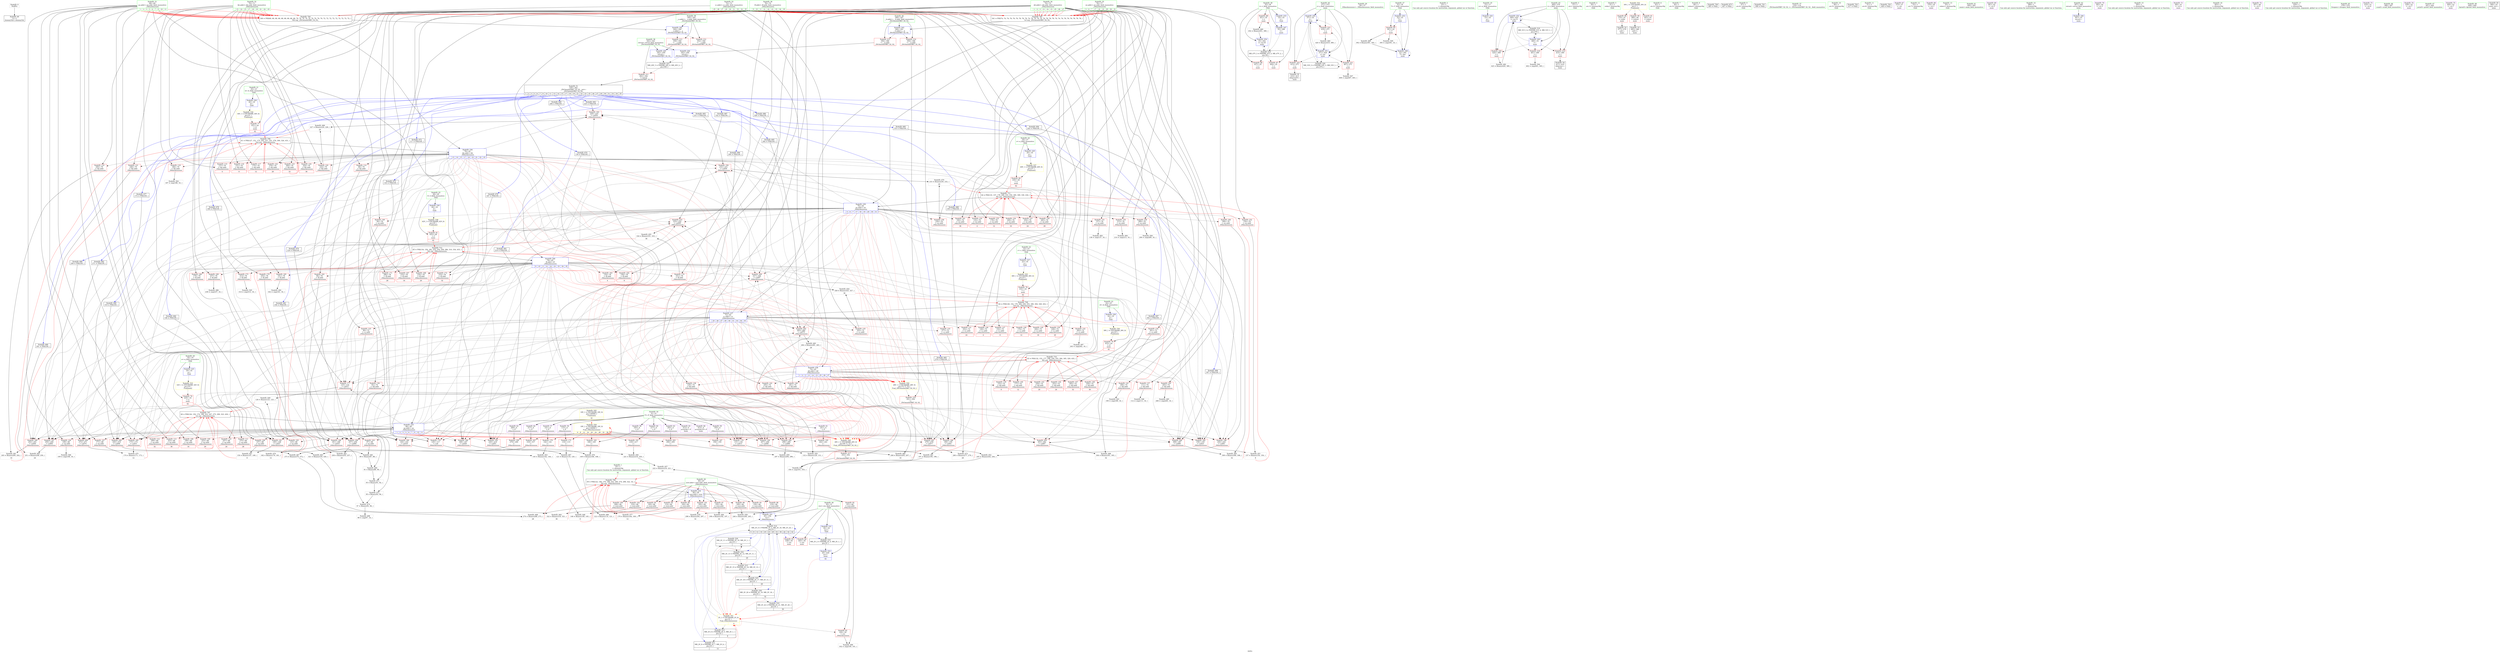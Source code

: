 digraph "SVFG" {
	label="SVFG";

	Node0x5593c9218310 [shape=record,color=grey,label="{NodeID: 0\nNullPtr}"];
	Node0x5593c9218310 -> Node0x5593c9242070[style=solid];
	Node0x5593c92b4d30 [shape=record,color=black,label="{NodeID: 692\n225 = PHI(339, )\n}"];
	Node0x5593c92b4d30 -> Node0x5593c92447a0[style=solid];
	Node0x5593c9244870 [shape=record,color=red,label="{NodeID: 194\n232\<--231\n\<--call56\n_Z4backxxxxxxx\n}"];
	Node0x5593c9244870 -> Node0x5593c925f530[style=solid];
	Node0x5593c9241370 [shape=record,color=red,label="{NodeID: 111\n275\<--68\n\<--aa.addr\n_Z4backxxxxxxx\n|{<s0>28}}"];
	Node0x5593c9241370:s0 -> Node0x5593c92b94d0[style=solid,color=red];
	Node0x5593c923fdc0 [shape=record,color=green,label="{NodeID: 28\n35\<--36\nt\<--t_field_insensitive\nGlob }"];
	Node0x5593c923fdc0 -> Node0x5593c9243eb0[style=solid];
	Node0x5593c923fdc0 -> Node0x5593c9243f80[style=solid];
	Node0x5593c923fdc0 -> Node0x5593c9244050[style=solid];
	Node0x5593c923fdc0 -> Node0x5593c924e7e0[style=solid];
	Node0x5593c923fdc0 -> Node0x5593c924f370[style=solid];
	Node0x5593c923fdc0 -> Node0x5593c924f920[style=solid];
	Node0x5593c925f6b0 [shape=record,color=grey,label="{NodeID: 471\n93 = Binary(91, 92, )\n}"];
	Node0x5593c925f6b0 -> Node0x5593c925f830[style=solid];
	Node0x5593c9245f30 [shape=record,color=red,label="{NodeID: 222\n413\<--371\n\<--j\nmain\n}"];
	Node0x5593c9245f30 -> Node0x5593c9242580[style=solid];
	Node0x5593c92479f0 [shape=record,color=red,label="{NodeID: 139\n153\<--74\n\<--dd.addr\n_Z4backxxxxxxx\n|{<s0>8}}"];
	Node0x5593c92479f0:s0 -> Node0x5593c92b9ec0[style=solid,color=red];
	Node0x5593c9242650 [shape=record,color=purple,label="{NodeID: 56\n115\<--4\n\<--P\n_Z4backxxxxxxx\n}"];
	Node0x5593c9242650 -> Node0x5593c9249730[style=solid];
	Node0x5593c92620b0 [shape=record,color=grey,label="{NodeID: 499\n102 = cmp(100, 101, )\n}"];
	Node0x5593c924f5e0 [shape=record,color=blue,label="{NodeID: 250\n371\<--33\nj\<--\nmain\n}"];
	Node0x5593c924f5e0 -> Node0x5593c9245e60[style=dashed];
	Node0x5593c924f5e0 -> Node0x5593c9245f30[style=dashed];
	Node0x5593c924f5e0 -> Node0x5593c9246000[style=dashed];
	Node0x5593c924f5e0 -> Node0x5593c924f5e0[style=dashed];
	Node0x5593c924f5e0 -> Node0x5593c924f6b0[style=dashed];
	Node0x5593c924f5e0 -> Node0x5593c927bf50[style=dashed];
	Node0x5593c92490b0 [shape=record,color=red,label="{NodeID: 167\n210\<--78\n\<--ff.addr\n_Z4backxxxxxxx\n|{<s0>16}}"];
	Node0x5593c92490b0:s0 -> Node0x5593c92ba560[style=solid,color=red];
	Node0x5593c9243d10 [shape=record,color=red,label="{NodeID: 84\n445\<--30\n\<--res\nmain\n}"];
	Node0x5593c92184f0 [shape=record,color=green,label="{NodeID: 1\n16\<--1\n\<--dummyObj\nCan only get source location for instruction, argument, global var or function.|{<s0>42}}"];
	Node0x5593c92184f0:s0 -> Node0x5593c92b9180[style=solid,color=red];
	Node0x5593c92b4e70 [shape=record,color=black,label="{NodeID: 693\n231 = PHI(339, )\n}"];
	Node0x5593c92b4e70 -> Node0x5593c9244870[style=solid];
	Node0x5593c9244940 [shape=record,color=red,label="{NodeID: 195\n242\<--241\n\<--\n_Z4backxxxxxxx\n}"];
	Node0x5593c9244940 -> Node0x5593c925da30[style=solid];
	Node0x5593c9241440 [shape=record,color=red,label="{NodeID: 112\n299\<--68\n\<--aa.addr\n_Z4backxxxxxxx\n|{<s0>32}}"];
	Node0x5593c9241440:s0 -> Node0x5593c92b94d0[style=solid,color=red];
	Node0x5593c923fec0 [shape=record,color=green,label="{NodeID: 29\n56\<--57\n_Z4backxxxxxxx\<--_Z4backxxxxxxx_field_insensitive\n}"];
	Node0x5593c925f830 [shape=record,color=grey,label="{NodeID: 472\n95 = Binary(93, 94, )\n}"];
	Node0x5593c925f830 -> Node0x5593c925fb30[style=solid];
	Node0x5593c9246000 [shape=record,color=red,label="{NodeID: 223\n419\<--371\n\<--j\nmain\n}"];
	Node0x5593c9246000 -> Node0x5593c925e630[style=solid];
	Node0x5593c9247ac0 [shape=record,color=red,label="{NodeID: 140\n177\<--74\n\<--dd.addr\n_Z4backxxxxxxx\n|{<s0>12}}"];
	Node0x5593c9247ac0:s0 -> Node0x5593c92b9ec0[style=solid,color=red];
	Node0x5593c9242720 [shape=record,color=purple,label="{NodeID: 57\n141\<--4\n\<--P\n_Z4backxxxxxxx\n}"];
	Node0x5593c9242720 -> Node0x5593c9249a70[style=solid];
	Node0x5593c9262230 [shape=record,color=grey,label="{NodeID: 500\n290 = cmp(289, 16, )\n}"];
	Node0x5593c924f6b0 [shape=record,color=blue,label="{NodeID: 251\n371\<--420\nj\<--inc\nmain\n}"];
	Node0x5593c924f6b0 -> Node0x5593c9245e60[style=dashed];
	Node0x5593c924f6b0 -> Node0x5593c9245f30[style=dashed];
	Node0x5593c924f6b0 -> Node0x5593c9246000[style=dashed];
	Node0x5593c924f6b0 -> Node0x5593c924f5e0[style=dashed];
	Node0x5593c924f6b0 -> Node0x5593c924f6b0[style=dashed];
	Node0x5593c924f6b0 -> Node0x5593c927bf50[style=dashed];
	Node0x5593c9249180 [shape=record,color=red,label="{NodeID: 168\n234\<--78\n\<--ff.addr\n_Z4backxxxxxxx\n|{<s0>20}}"];
	Node0x5593c9249180:s0 -> Node0x5593c92ba560[style=solid,color=red];
	Node0x5593c9243de0 [shape=record,color=red,label="{NodeID: 85\n391\<--32\n\<--T\nmain\n}"];
	Node0x5593c9243de0 -> Node0x5593c92611b0[style=solid];
	Node0x5593c9243de0 -> Node0x5593c9262fb0[style=solid];
	Node0x5593c9218a80 [shape=record,color=green,label="{NodeID: 2\n33\<--1\n\<--dummyObj\nCan only get source location for instruction, argument, global var or function.}"];
	Node0x5593c92b4fb0 [shape=record,color=black,label="{NodeID: 694\n243 = PHI(339, )\n}"];
	Node0x5593c92b4fb0 -> Node0x5593c9244a10[style=solid];
	Node0x5593c9244a10 [shape=record,color=red,label="{NodeID: 196\n244\<--243\n\<--call61\n_Z4backxxxxxxx\n}"];
	Node0x5593c9244a10 -> Node0x5593c925da30[style=solid];
	Node0x5593c9241510 [shape=record,color=red,label="{NodeID: 113\n323\<--68\n\<--aa.addr\n_Z4backxxxxxxx\n|{<s0>36}}"];
	Node0x5593c9241510:s0 -> Node0x5593c92b94d0[style=solid,color=red];
	Node0x5593c923ffc0 [shape=record,color=green,label="{NodeID: 30\n66\<--67\nnow.addr\<--now.addr_field_insensitive\n_Z4backxxxxxxx\n}"];
	Node0x5593c923ffc0 -> Node0x5593c9244390[style=solid];
	Node0x5593c923ffc0 -> Node0x5593c9244460[style=solid];
	Node0x5593c923ffc0 -> Node0x5593c9244530[style=solid];
	Node0x5593c923ffc0 -> Node0x5593c9244600[style=solid];
	Node0x5593c923ffc0 -> Node0x5593c9241760[style=solid];
	Node0x5593c923ffc0 -> Node0x5593c9241830[style=solid];
	Node0x5593c923ffc0 -> Node0x5593c9241900[style=solid];
	Node0x5593c923ffc0 -> Node0x5593c92419d0[style=solid];
	Node0x5593c923ffc0 -> Node0x5593c9241aa0[style=solid];
	Node0x5593c923ffc0 -> Node0x5593c9241b70[style=solid];
	Node0x5593c923ffc0 -> Node0x5593c9241c40[style=solid];
	Node0x5593c923ffc0 -> Node0x5593c924e8e0[style=solid];
	Node0x5593c925f9b0 [shape=record,color=grey,label="{NodeID: 473\n280 = Binary(277, 279, )\n|{<s0>28}}"];
	Node0x5593c925f9b0:s0 -> Node0x5593c92b9b70[style=solid,color=red];
	Node0x5593c92460d0 [shape=record,color=blue,label="{NodeID: 224\n15\<--16\nn\<--\nGlob }"];
	Node0x5593c9247b90 [shape=record,color=red,label="{NodeID: 141\n189\<--74\n\<--dd.addr\n_Z4backxxxxxxx\n}"];
	Node0x5593c9247b90 -> Node0x5593c92626b0[style=solid];
	Node0x5593c92427f0 [shape=record,color=purple,label="{NodeID: 58\n165\<--4\n\<--P\n_Z4backxxxxxxx\n}"];
	Node0x5593c92427f0 -> Node0x5593c9249db0[style=solid];
	Node0x5593c92623b0 [shape=record,color=grey,label="{NodeID: 501\n354 = cmp(351, 353, )\n}"];
	Node0x5593c924f780 [shape=record,color=blue,label="{NodeID: 252\n369\<--425\ni\<--inc13\nmain\n}"];
	Node0x5593c924f780 -> Node0x5593c9245bf0[style=dashed];
	Node0x5593c924f780 -> Node0x5593c9245cc0[style=dashed];
	Node0x5593c924f780 -> Node0x5593c9245d90[style=dashed];
	Node0x5593c924f780 -> Node0x5593c924f780[style=dashed];
	Node0x5593c924f780 -> Node0x5593c927ba50[style=dashed];
	Node0x5593c9249250 [shape=record,color=red,label="{NodeID: 169\n237\<--78\n\<--ff.addr\n_Z4backxxxxxxx\n}"];
	Node0x5593c9249250 -> Node0x5593c9261c30[style=solid];
	Node0x5593c9243eb0 [shape=record,color=red,label="{NodeID: 86\n437\<--35\n\<--t\nmain\n}"];
	Node0x5593c9217ec0 [shape=record,color=green,label="{NodeID: 3\n37\<--1\n.str\<--dummyObj\nGlob }"];
	Node0x5593c92b50f0 [shape=record,color=black,label="{NodeID: 695\n282 = PHI(339, )\n}"];
	Node0x5593c92b50f0 -> Node0x5593c9244ef0[style=solid];
	Node0x5593c927ec50 [shape=record,color=black,label="{NodeID: 529\nMR_2V_11 = PHI(MR_2V_10, MR_2V_1, )\npts\{31 \}\n|{|<s2>16}}"];
	Node0x5593c927ec50 -> Node0x5593c927d350[style=dashed];
	Node0x5593c927ec50 -> Node0x5593c927d850[style=dashed];
	Node0x5593c927ec50:s2 -> Node0x5593c9281e70[style=dashed,color=red];
	Node0x5593c9244ae0 [shape=record,color=red,label="{NodeID: 197\n250\<--249\n\<--call64\n_Z4backxxxxxxx\n}"];
	Node0x5593c9244ae0 -> Node0x5593c925edb0[style=solid];
	Node0x5593c92415e0 [shape=record,color=red,label="{NodeID: 114\n88\<--70\n\<--bb.addr\n_Z4backxxxxxxx\n}"];
	Node0x5593c92415e0 -> Node0x5593c92614b0[style=solid];
	Node0x5593c9240090 [shape=record,color=green,label="{NodeID: 31\n68\<--69\naa.addr\<--aa.addr_field_insensitive\n_Z4backxxxxxxx\n|{|<s12>1|<s13>2|<s14>3|<s15>5|<s16>6|<s17>7|<s18>9|<s19>10|<s20>11}}"];
	Node0x5593c9240090 -> Node0x5593c9241d10[style=solid];
	Node0x5593c9240090 -> Node0x5593c9241de0[style=solid];
	Node0x5593c9240090 -> Node0x5593c9241eb0[style=solid];
	Node0x5593c9240090 -> Node0x5593c9240f60[style=solid];
	Node0x5593c9240090 -> Node0x5593c9241030[style=solid];
	Node0x5593c9240090 -> Node0x5593c9241100[style=solid];
	Node0x5593c9240090 -> Node0x5593c92411d0[style=solid];
	Node0x5593c9240090 -> Node0x5593c92412a0[style=solid];
	Node0x5593c9240090 -> Node0x5593c9241370[style=solid];
	Node0x5593c9240090 -> Node0x5593c9241440[style=solid];
	Node0x5593c9240090 -> Node0x5593c9241510[style=solid];
	Node0x5593c9240090 -> Node0x5593c924e9b0[style=solid];
	Node0x5593c9240090:s12 -> Node0x5593c92b72a0[style=solid,color=red];
	Node0x5593c9240090:s13 -> Node0x5593c92b72a0[style=solid,color=red];
	Node0x5593c9240090:s14 -> Node0x5593c92b72a0[style=solid,color=red];
	Node0x5593c9240090:s15 -> Node0x5593c92b72a0[style=solid,color=red];
	Node0x5593c9240090:s16 -> Node0x5593c92b72a0[style=solid,color=red];
	Node0x5593c9240090:s17 -> Node0x5593c92b72a0[style=solid,color=red];
	Node0x5593c9240090:s18 -> Node0x5593c92b72a0[style=solid,color=red];
	Node0x5593c9240090:s19 -> Node0x5593c92b72a0[style=solid,color=red];
	Node0x5593c9240090:s20 -> Node0x5593c92b72a0[style=solid,color=red];
	Node0x5593c925fb30 [shape=record,color=grey,label="{NodeID: 474\n97 = Binary(95, 96, )\n}"];
	Node0x5593c925fb30 -> Node0x5593c9261f30[style=solid];
	Node0x5593c92461a0 [shape=record,color=blue,label="{NodeID: 225\n18\<--16\na\<--\nGlob }"];
	Node0x5593c92461a0 -> Node0x5593c9280670[style=dashed];
	Node0x5593c9247c60 [shape=record,color=red,label="{NodeID: 142\n205\<--74\n\<--dd.addr\n_Z4backxxxxxxx\n}"];
	Node0x5593c9247c60 -> Node0x5593c9260430[style=solid];
	Node0x5593c92428c0 [shape=record,color=purple,label="{NodeID: 59\n193\<--4\n\<--P\n_Z4backxxxxxxx\n}"];
	Node0x5593c92428c0 -> Node0x5593c924a0f0[style=solid];
	Node0x5593c9262530 [shape=record,color=grey,label="{NodeID: 502\n187 = cmp(186, 16, )\n}"];
	Node0x5593c924f850 [shape=record,color=blue,label="{NodeID: 253\n30\<--429\nres\<--\nmain\n|{<s0>42}}"];
	Node0x5593c924f850:s0 -> Node0x5593c9281e70[style=dashed,color=red];
	Node0x5593c9249320 [shape=record,color=red,label="{NodeID: 170\n255\<--78\n\<--ff.addr\n_Z4backxxxxxxx\n}"];
	Node0x5593c9249320 -> Node0x5593c925e930[style=solid];
	Node0x5593c9243f80 [shape=record,color=red,label="{NodeID: 87\n444\<--35\n\<--t\nmain\n}"];
	Node0x5593c9217710 [shape=record,color=green,label="{NodeID: 4\n39\<--1\n.str.1\<--dummyObj\nGlob }"];
	Node0x5593c92b5230 [shape=record,color=black,label="{NodeID: 696\n295 = PHI(339, )\n}"];
	Node0x5593c92b5230 -> Node0x5593c9245090[style=solid];
	Node0x5593c927f150 [shape=record,color=black,label="{NodeID: 530\nMR_2V_20 = PHI(MR_2V_19, MR_2V_18, )\npts\{31 \}\n|{|<s1>32}}"];
	Node0x5593c927f150 -> Node0x5593c9278d50[style=dashed];
	Node0x5593c927f150:s1 -> Node0x5593c9281e70[style=dashed,color=red];
	Node0x5593c925d2b0 [shape=record,color=grey,label="{NodeID: 447\n150 = Binary(147, 149, )\n|{<s0>8}}"];
	Node0x5593c925d2b0:s0 -> Node0x5593c92b94d0[style=solid,color=red];
	Node0x5593c9244bb0 [shape=record,color=red,label="{NodeID: 198\n257\<--256\n\<--call66\n_Z4backxxxxxxx\n}"];
	Node0x5593c9244bb0 -> Node0x5593c925e930[style=solid];
	Node0x5593c92466f0 [shape=record,color=red,label="{NodeID: 115\n127\<--70\n\<--bb.addr\n_Z4backxxxxxxx\n|{<s0>4}}"];
	Node0x5593c92466f0:s0 -> Node0x5593c92b9820[style=solid,color=red];
	Node0x5593c9240160 [shape=record,color=green,label="{NodeID: 32\n70\<--71\nbb.addr\<--bb.addr_field_insensitive\n_Z4backxxxxxxx\n|{|<s12>13|<s13>14|<s14>15|<s15>17|<s16>18|<s17>19|<s18>21|<s19>22|<s20>23}}"];
	Node0x5593c9240160 -> Node0x5593c92415e0[style=solid];
	Node0x5593c9240160 -> Node0x5593c92466f0[style=solid];
	Node0x5593c9240160 -> Node0x5593c9246780[style=solid];
	Node0x5593c9240160 -> Node0x5593c9246810[style=solid];
	Node0x5593c9240160 -> Node0x5593c92468e0[style=solid];
	Node0x5593c9240160 -> Node0x5593c92469b0[style=solid];
	Node0x5593c9240160 -> Node0x5593c9246a80[style=solid];
	Node0x5593c9240160 -> Node0x5593c9246b50[style=solid];
	Node0x5593c9240160 -> Node0x5593c9246c20[style=solid];
	Node0x5593c9240160 -> Node0x5593c9246cf0[style=solid];
	Node0x5593c9240160 -> Node0x5593c9246dc0[style=solid];
	Node0x5593c9240160 -> Node0x5593c924ea80[style=solid];
	Node0x5593c9240160:s12 -> Node0x5593c92b72a0[style=solid,color=red];
	Node0x5593c9240160:s13 -> Node0x5593c92b72a0[style=solid,color=red];
	Node0x5593c9240160:s14 -> Node0x5593c92b72a0[style=solid,color=red];
	Node0x5593c9240160:s15 -> Node0x5593c92b72a0[style=solid,color=red];
	Node0x5593c9240160:s16 -> Node0x5593c92b72a0[style=solid,color=red];
	Node0x5593c9240160:s17 -> Node0x5593c92b72a0[style=solid,color=red];
	Node0x5593c9240160:s18 -> Node0x5593c92b72a0[style=solid,color=red];
	Node0x5593c9240160:s19 -> Node0x5593c92b72a0[style=solid,color=red];
	Node0x5593c9240160:s20 -> Node0x5593c92b72a0[style=solid,color=red];
	Node0x5593c925fcb0 [shape=record,color=grey,label="{NodeID: 475\n174 = Binary(171, 173, )\n|{<s0>12}}"];
	Node0x5593c925fcb0:s0 -> Node0x5593c92b94d0[style=solid,color=red];
	Node0x5593c92462a0 [shape=record,color=blue,label="{NodeID: 226\n20\<--16\nb\<--\nGlob }"];
	Node0x5593c92462a0 -> Node0x5593c9280750[style=dashed];
	Node0x5593c9247d30 [shape=record,color=red,label="{NodeID: 143\n229\<--74\n\<--dd.addr\n_Z4backxxxxxxx\n|{<s0>20}}"];
	Node0x5593c9247d30:s0 -> Node0x5593c92b9ec0[style=solid,color=red];
	Node0x5593c9242990 [shape=record,color=purple,label="{NodeID: 60\n217\<--4\n\<--P\n_Z4backxxxxxxx\n}"];
	Node0x5593c9242990 -> Node0x5593c924a430[style=solid];
	Node0x5593c92626b0 [shape=record,color=grey,label="{NodeID: 503\n190 = cmp(189, 16, )\n}"];
	Node0x5593c924f920 [shape=record,color=blue,label="{NodeID: 254\n35\<--452\nt\<--inc18\nmain\n}"];
	Node0x5593c924f920 -> Node0x5593c927b550[style=dashed];
	Node0x5593c92493f0 [shape=record,color=red,label="{NodeID: 171\n286\<--78\n\<--ff.addr\n_Z4backxxxxxxx\n|{<s0>28}}"];
	Node0x5593c92493f0:s0 -> Node0x5593c92ba560[style=solid,color=red];
	Node0x5593c9244050 [shape=record,color=red,label="{NodeID: 88\n451\<--35\n\<--t\nmain\n}"];
	Node0x5593c9244050 -> Node0x5593c925f3b0[style=solid];
	Node0x5593c9217350 [shape=record,color=green,label="{NodeID: 5\n41\<--1\nstdin\<--dummyObj\nGlob }"];
	Node0x5593c92b5370 [shape=record,color=black,label="{NodeID: 697\n302 = PHI(339, )\n}"];
	Node0x5593c92b5370 -> Node0x5593c9245160[style=solid];
	Node0x5593c925d430 [shape=record,color=grey,label="{NodeID: 448\n146 = Binary(140, 145, )\n|{<s0>8}}"];
	Node0x5593c925d430:s0 -> Node0x5593c92b9180[style=solid,color=red];
	Node0x5593c9244c80 [shape=record,color=red,label="{NodeID: 199\n270\<--269\n\<--\n_Z4backxxxxxxx\n}"];
	Node0x5593c9244c80 -> Node0x5593c925f0b0[style=solid];
	Node0x5593c9246780 [shape=record,color=red,label="{NodeID: 116\n151\<--70\n\<--bb.addr\n_Z4backxxxxxxx\n|{<s0>8}}"];
	Node0x5593c9246780:s0 -> Node0x5593c92b9820[style=solid,color=red];
	Node0x5593c9240230 [shape=record,color=green,label="{NodeID: 33\n72\<--73\ncc.addr\<--cc.addr_field_insensitive\n_Z4backxxxxxxx\n|{|<s12>25|<s13>26|<s14>27|<s15>29|<s16>30|<s17>31|<s18>33|<s19>34|<s20>35}}"];
	Node0x5593c9240230 -> Node0x5593c9246e90[style=solid];
	Node0x5593c9240230 -> Node0x5593c9246f60[style=solid];
	Node0x5593c9240230 -> Node0x5593c9247030[style=solid];
	Node0x5593c9240230 -> Node0x5593c9247100[style=solid];
	Node0x5593c9240230 -> Node0x5593c92471d0[style=solid];
	Node0x5593c9240230 -> Node0x5593c92472a0[style=solid];
	Node0x5593c9240230 -> Node0x5593c9247370[style=solid];
	Node0x5593c9240230 -> Node0x5593c9247440[style=solid];
	Node0x5593c9240230 -> Node0x5593c9247510[style=solid];
	Node0x5593c9240230 -> Node0x5593c92475e0[style=solid];
	Node0x5593c9240230 -> Node0x5593c92476b0[style=solid];
	Node0x5593c9240230 -> Node0x5593c924eb50[style=solid];
	Node0x5593c9240230:s12 -> Node0x5593c92b72a0[style=solid,color=red];
	Node0x5593c9240230:s13 -> Node0x5593c92b72a0[style=solid,color=red];
	Node0x5593c9240230:s14 -> Node0x5593c92b72a0[style=solid,color=red];
	Node0x5593c9240230:s15 -> Node0x5593c92b72a0[style=solid,color=red];
	Node0x5593c9240230:s16 -> Node0x5593c92b72a0[style=solid,color=red];
	Node0x5593c9240230:s17 -> Node0x5593c92b72a0[style=solid,color=red];
	Node0x5593c9240230:s18 -> Node0x5593c92b72a0[style=solid,color=red];
	Node0x5593c9240230:s19 -> Node0x5593c92b72a0[style=solid,color=red];
	Node0x5593c9240230:s20 -> Node0x5593c92b72a0[style=solid,color=red];
	Node0x5593c92825a0 [shape=record,color=yellow,style=double,label="{NodeID: 559\n18V_1 = ENCHI(MR_18V_0)\npts\{140000 \}\nFun[_Z4backxxxxxxx]|{|<s9>4|<s10>8|<s11>12|<s12>16|<s13>20|<s14>24|<s15>28|<s16>32|<s17>36}}"];
	Node0x5593c92825a0 -> Node0x5593c9249730[style=dashed];
	Node0x5593c92825a0 -> Node0x5593c9249a70[style=dashed];
	Node0x5593c92825a0 -> Node0x5593c9249db0[style=dashed];
	Node0x5593c92825a0 -> Node0x5593c924a0f0[style=dashed];
	Node0x5593c92825a0 -> Node0x5593c924a430[style=dashed];
	Node0x5593c92825a0 -> Node0x5593c9244940[style=dashed];
	Node0x5593c92825a0 -> Node0x5593c9244c80[style=dashed];
	Node0x5593c92825a0 -> Node0x5593c9244fc0[style=dashed];
	Node0x5593c92825a0 -> Node0x5593c9245300[style=dashed];
	Node0x5593c92825a0:s9 -> Node0x5593c92825a0[style=dashed,color=red];
	Node0x5593c92825a0:s10 -> Node0x5593c92825a0[style=dashed,color=red];
	Node0x5593c92825a0:s11 -> Node0x5593c92825a0[style=dashed,color=red];
	Node0x5593c92825a0:s12 -> Node0x5593c92825a0[style=dashed,color=red];
	Node0x5593c92825a0:s13 -> Node0x5593c92825a0[style=dashed,color=red];
	Node0x5593c92825a0:s14 -> Node0x5593c92825a0[style=dashed,color=red];
	Node0x5593c92825a0:s15 -> Node0x5593c92825a0[style=dashed,color=red];
	Node0x5593c92825a0:s16 -> Node0x5593c92825a0[style=dashed,color=red];
	Node0x5593c92825a0:s17 -> Node0x5593c92825a0[style=dashed,color=red];
	Node0x5593c925fe30 [shape=record,color=grey,label="{NodeID: 476\n169 = Binary(166, 168, )\n}"];
	Node0x5593c925fe30 -> Node0x5593c925ffb0[style=solid];
	Node0x5593c92463a0 [shape=record,color=blue,label="{NodeID: 227\n22\<--16\nc\<--\nGlob }"];
	Node0x5593c92463a0 -> Node0x5593c9280830[style=dashed];
	Node0x5593c9247e00 [shape=record,color=red,label="{NodeID: 144\n253\<--74\n\<--dd.addr\n_Z4backxxxxxxx\n|{<s0>24}}"];
	Node0x5593c9247e00:s0 -> Node0x5593c92b9ec0[style=solid,color=red];
	Node0x5593c9242a60 [shape=record,color=purple,label="{NodeID: 61\n241\<--4\n\<--P\n_Z4backxxxxxxx\n}"];
	Node0x5593c9242a60 -> Node0x5593c9244940[style=solid];
	Node0x5593c9262830 [shape=record,color=grey,label="{NodeID: 504\n402 = cmp(401, 403, )\n}"];
	Node0x5593c92494c0 [shape=record,color=red,label="{NodeID: 172\n310\<--78\n\<--ff.addr\n_Z4backxxxxxxx\n|{<s0>32}}"];
	Node0x5593c92494c0:s0 -> Node0x5593c92ba560[style=solid,color=red];
	Node0x5593c9244120 [shape=record,color=red,label="{NodeID: 89\n374\<--41\n\<--stdin\nmain\n}"];
	Node0x5593c9244120 -> Node0x5593c9242310[style=solid];
	Node0x5593c92173e0 [shape=record,color=green,label="{NodeID: 6\n42\<--1\n.str.2\<--dummyObj\nGlob }"];
	Node0x5593c92b54b0 [shape=record,color=black,label="{NodeID: 698\n307 = PHI(339, )\n}"];
	Node0x5593c92b54b0 -> Node0x5593c9245230[style=solid];
	Node0x5593c927fb50 [shape=record,color=yellow,style=double,label="{NodeID: 532\n30V_1 = ENCHI(MR_30V_0)\npts\{1 \}\nFun[main]}"];
	Node0x5593c927fb50 -> Node0x5593c9244120[style=dashed];
	Node0x5593c927fb50 -> Node0x5593c92441f0[style=dashed];
	Node0x5593c927fb50 -> Node0x5593c92442c0[style=dashed];
	Node0x5593c925d5b0 [shape=record,color=grey,label="{NodeID: 449\n126 = Binary(123, 125, )\n|{<s0>4}}"];
	Node0x5593c925d5b0:s0 -> Node0x5593c92b94d0[style=solid,color=red];
	Node0x5593c9244d50 [shape=record,color=red,label="{NodeID: 200\n272\<--271\n\<--call74\n_Z4backxxxxxxx\n}"];
	Node0x5593c9244d50 -> Node0x5593c925f0b0[style=solid];
	Node0x5593c9246810 [shape=record,color=red,label="{NodeID: 117\n175\<--70\n\<--bb.addr\n_Z4backxxxxxxx\n|{<s0>12}}"];
	Node0x5593c9246810:s0 -> Node0x5593c92b9820[style=solid,color=red];
	Node0x5593c9240300 [shape=record,color=green,label="{NodeID: 34\n74\<--75\ndd.addr\<--dd.addr_field_insensitive\n_Z4backxxxxxxx\n|{|<s14>1|<s15>2|<s16>3|<s17>13|<s18>14|<s19>15|<s20>25|<s21>26|<s22>27}}"];
	Node0x5593c9240300 -> Node0x5593c9247780[style=solid];
	Node0x5593c9240300 -> Node0x5593c9247850[style=solid];
	Node0x5593c9240300 -> Node0x5593c9247920[style=solid];
	Node0x5593c9240300 -> Node0x5593c92479f0[style=solid];
	Node0x5593c9240300 -> Node0x5593c9247ac0[style=solid];
	Node0x5593c9240300 -> Node0x5593c9247b90[style=solid];
	Node0x5593c9240300 -> Node0x5593c9247c60[style=solid];
	Node0x5593c9240300 -> Node0x5593c9247d30[style=solid];
	Node0x5593c9240300 -> Node0x5593c9247e00[style=solid];
	Node0x5593c9240300 -> Node0x5593c9247ed0[style=solid];
	Node0x5593c9240300 -> Node0x5593c9247fa0[style=solid];
	Node0x5593c9240300 -> Node0x5593c9248070[style=solid];
	Node0x5593c9240300 -> Node0x5593c9248140[style=solid];
	Node0x5593c9240300 -> Node0x5593c924ec20[style=solid];
	Node0x5593c9240300:s14 -> Node0x5593c92b89c0[style=solid,color=red];
	Node0x5593c9240300:s15 -> Node0x5593c92b89c0[style=solid,color=red];
	Node0x5593c9240300:s16 -> Node0x5593c92b89c0[style=solid,color=red];
	Node0x5593c9240300:s17 -> Node0x5593c92b89c0[style=solid,color=red];
	Node0x5593c9240300:s18 -> Node0x5593c92b89c0[style=solid,color=red];
	Node0x5593c9240300:s19 -> Node0x5593c92b89c0[style=solid,color=red];
	Node0x5593c9240300:s20 -> Node0x5593c92b89c0[style=solid,color=red];
	Node0x5593c9240300:s21 -> Node0x5593c92b89c0[style=solid,color=red];
	Node0x5593c9240300:s22 -> Node0x5593c92b89c0[style=solid,color=red];
	Node0x5593c925ffb0 [shape=record,color=grey,label="{NodeID: 477\n170 = Binary(164, 169, )\n|{<s0>12}}"];
	Node0x5593c925ffb0:s0 -> Node0x5593c92b9180[style=solid,color=red];
	Node0x5593c92464a0 [shape=record,color=blue,label="{NodeID: 228\n24\<--16\nd\<--\nGlob }"];
	Node0x5593c92464a0 -> Node0x5593c9280910[style=dashed];
	Node0x5593c9247ed0 [shape=record,color=red,label="{NodeID: 145\n265\<--74\n\<--dd.addr\n_Z4backxxxxxxx\n}"];
	Node0x5593c9247ed0 -> Node0x5593c9261ab0[style=solid];
	Node0x5593c9242b30 [shape=record,color=purple,label="{NodeID: 62\n269\<--4\n\<--P\n_Z4backxxxxxxx\n}"];
	Node0x5593c9242b30 -> Node0x5593c9244c80[style=solid];
	Node0x5593c92629b0 [shape=record,color=grey,label="{NodeID: 505\n314 = cmp(313, 16, )\n}"];
	Node0x5593c9249590 [shape=record,color=red,label="{NodeID: 173\n313\<--78\n\<--ff.addr\n_Z4backxxxxxxx\n}"];
	Node0x5593c9249590 -> Node0x5593c92629b0[style=solid];
	Node0x5593c92441f0 [shape=record,color=red,label="{NodeID: 90\n380\<--46\n\<--stdout\nmain\n}"];
	Node0x5593c92441f0 -> Node0x5593c92423e0[style=solid];
	Node0x5593c923e450 [shape=record,color=green,label="{NodeID: 7\n44\<--1\n.str.3\<--dummyObj\nGlob }"];
	Node0x5593c92b6d30 [shape=record,color=black,label="{NodeID: 699\n319 = PHI(339, )\n}"];
	Node0x5593c92b6d30 -> Node0x5593c92453d0[style=solid];
	Node0x5593c9280670 [shape=record,color=yellow,style=double,label="{NodeID: 533\n32V_1 = ENCHI(MR_32V_0)\npts\{19 \}\nFun[main]}"];
	Node0x5593c9280670 -> Node0x5593c9243690[style=dashed];
	Node0x5593c925d730 [shape=record,color=grey,label="{NodeID: 450\n132 = Binary(129, 131, )\n|{<s0>4}}"];
	Node0x5593c925d730:s0 -> Node0x5593c92b9ec0[style=solid,color=red];
	Node0x5593c9244e20 [shape=record,color=red,label="{NodeID: 201\n279\<--278\n\<--call77\n_Z4backxxxxxxx\n}"];
	Node0x5593c9244e20 -> Node0x5593c925f9b0[style=solid];
	Node0x5593c92468e0 [shape=record,color=red,label="{NodeID: 118\n186\<--70\n\<--bb.addr\n_Z4backxxxxxxx\n}"];
	Node0x5593c92468e0 -> Node0x5593c9262530[style=solid];
	Node0x5593c92403d0 [shape=record,color=green,label="{NodeID: 35\n76\<--77\nee.addr\<--ee.addr_field_insensitive\n_Z4backxxxxxxx\n|{|<s14>5|<s15>6|<s16>7|<s17>17|<s18>18|<s19>19|<s20>29|<s21>30|<s22>31}}"];
	Node0x5593c92403d0 -> Node0x5593c9248210[style=solid];
	Node0x5593c92403d0 -> Node0x5593c92482e0[style=solid];
	Node0x5593c92403d0 -> Node0x5593c92483b0[style=solid];
	Node0x5593c92403d0 -> Node0x5593c9248480[style=solid];
	Node0x5593c92403d0 -> Node0x5593c9248550[style=solid];
	Node0x5593c92403d0 -> Node0x5593c9248620[style=solid];
	Node0x5593c92403d0 -> Node0x5593c92486f0[style=solid];
	Node0x5593c92403d0 -> Node0x5593c92487c0[style=solid];
	Node0x5593c92403d0 -> Node0x5593c9248890[style=solid];
	Node0x5593c92403d0 -> Node0x5593c9248960[style=solid];
	Node0x5593c92403d0 -> Node0x5593c9248a30[style=solid];
	Node0x5593c92403d0 -> Node0x5593c9248b00[style=solid];
	Node0x5593c92403d0 -> Node0x5593c9248bd0[style=solid];
	Node0x5593c92403d0 -> Node0x5593c924ecf0[style=solid];
	Node0x5593c92403d0:s14 -> Node0x5593c92b89c0[style=solid,color=red];
	Node0x5593c92403d0:s15 -> Node0x5593c92b89c0[style=solid,color=red];
	Node0x5593c92403d0:s16 -> Node0x5593c92b89c0[style=solid,color=red];
	Node0x5593c92403d0:s17 -> Node0x5593c92b89c0[style=solid,color=red];
	Node0x5593c92403d0:s18 -> Node0x5593c92b89c0[style=solid,color=red];
	Node0x5593c92403d0:s19 -> Node0x5593c92b89c0[style=solid,color=red];
	Node0x5593c92403d0:s20 -> Node0x5593c92b89c0[style=solid,color=red];
	Node0x5593c92403d0:s21 -> Node0x5593c92b89c0[style=solid,color=red];
	Node0x5593c92403d0:s22 -> Node0x5593c92b89c0[style=solid,color=red];
	Node0x5593c9260130 [shape=record,color=grey,label="{NodeID: 478\n298 = Binary(292, 297, )\n|{<s0>32}}"];
	Node0x5593c9260130:s0 -> Node0x5593c92b9180[style=solid,color=red];
	Node0x5593c92465a0 [shape=record,color=blue,label="{NodeID: 229\n26\<--16\ne\<--\nGlob }"];
	Node0x5593c92465a0 -> Node0x5593c9281200[style=dashed];
	Node0x5593c9247fa0 [shape=record,color=red,label="{NodeID: 146\n281\<--74\n\<--dd.addr\n_Z4backxxxxxxx\n}"];
	Node0x5593c9247fa0 -> Node0x5593c92608b0[style=solid];
	Node0x5593c9242c00 [shape=record,color=purple,label="{NodeID: 63\n293\<--4\n\<--P\n_Z4backxxxxxxx\n}"];
	Node0x5593c9242c00 -> Node0x5593c9244fc0[style=solid];
	Node0x5593c92b0000 [shape=record,color=black,label="{NodeID: 672\n117 = PHI(339, )\n}"];
	Node0x5593c92b0000 -> Node0x5593c9249800[style=solid];
	Node0x5593c9262b30 [shape=record,color=grey,label="{NodeID: 506\n109 = cmp(108, 16, )\n}"];
	Node0x5593c9249660 [shape=record,color=red,label="{NodeID: 174\n331\<--78\n\<--ff.addr\n_Z4backxxxxxxx\n}"];
	Node0x5593c9249660 -> Node0x5593c925deb0[style=solid];
	Node0x5593c92442c0 [shape=record,color=red,label="{NodeID: 91\n443\<--55\n\<--stderr\nmain\n}"];
	Node0x5593c923e4e0 [shape=record,color=green,label="{NodeID: 8\n46\<--1\nstdout\<--dummyObj\nGlob }"];
	Node0x5593c92b6f60 [shape=record,color=black,label="{NodeID: 700\n385 = PHI()\n}"];
	Node0x5593c9280750 [shape=record,color=yellow,style=double,label="{NodeID: 534\n34V_1 = ENCHI(MR_34V_0)\npts\{21 \}\nFun[main]}"];
	Node0x5593c9280750 -> Node0x5593c9243760[style=dashed];
	Node0x5593c925d8b0 [shape=record,color=grey,label="{NodeID: 451\n157 = Binary(154, 156, )\n|{<s0>8}}"];
	Node0x5593c925d8b0:s0 -> Node0x5593c92ba210[style=solid,color=red];
	Node0x5593c9244ef0 [shape=record,color=red,label="{NodeID: 202\n283\<--282\n\<--call79\n_Z4backxxxxxxx\n}"];
	Node0x5593c9244ef0 -> Node0x5593c92608b0[style=solid];
	Node0x5593c92469b0 [shape=record,color=red,label="{NodeID: 119\n200\<--70\n\<--bb.addr\n_Z4backxxxxxxx\n}"];
	Node0x5593c92469b0 -> Node0x5593c925e7b0[style=solid];
	Node0x5593c92404a0 [shape=record,color=green,label="{NodeID: 36\n78\<--79\nff.addr\<--ff.addr_field_insensitive\n_Z4backxxxxxxx\n|{|<s14>9|<s15>10|<s16>11|<s17>21|<s18>22|<s19>23|<s20>33|<s21>34|<s22>35}}"];
	Node0x5593c92404a0 -> Node0x5593c9248ca0[style=solid];
	Node0x5593c92404a0 -> Node0x5593c9248d70[style=solid];
	Node0x5593c92404a0 -> Node0x5593c9248e40[style=solid];
	Node0x5593c92404a0 -> Node0x5593c9248f10[style=solid];
	Node0x5593c92404a0 -> Node0x5593c9248fe0[style=solid];
	Node0x5593c92404a0 -> Node0x5593c92490b0[style=solid];
	Node0x5593c92404a0 -> Node0x5593c9249180[style=solid];
	Node0x5593c92404a0 -> Node0x5593c9249250[style=solid];
	Node0x5593c92404a0 -> Node0x5593c9249320[style=solid];
	Node0x5593c92404a0 -> Node0x5593c92493f0[style=solid];
	Node0x5593c92404a0 -> Node0x5593c92494c0[style=solid];
	Node0x5593c92404a0 -> Node0x5593c9249590[style=solid];
	Node0x5593c92404a0 -> Node0x5593c9249660[style=solid];
	Node0x5593c92404a0 -> Node0x5593c924edc0[style=solid];
	Node0x5593c92404a0:s14 -> Node0x5593c92b89c0[style=solid,color=red];
	Node0x5593c92404a0:s15 -> Node0x5593c92b89c0[style=solid,color=red];
	Node0x5593c92404a0:s16 -> Node0x5593c92b89c0[style=solid,color=red];
	Node0x5593c92404a0:s17 -> Node0x5593c92b89c0[style=solid,color=red];
	Node0x5593c92404a0:s18 -> Node0x5593c92b89c0[style=solid,color=red];
	Node0x5593c92404a0:s19 -> Node0x5593c92b89c0[style=solid,color=red];
	Node0x5593c92404a0:s20 -> Node0x5593c92b89c0[style=solid,color=red];
	Node0x5593c92404a0:s21 -> Node0x5593c92b89c0[style=solid,color=red];
	Node0x5593c92404a0:s22 -> Node0x5593c92b89c0[style=solid,color=red];
	Node0x5593c92602b0 [shape=record,color=grey,label="{NodeID: 479\n182 = Binary(179, 181, )\n|{<s0>12}}"];
	Node0x5593c92602b0:s0 -> Node0x5593c92ba560[style=solid,color=red];
	Node0x5593c924e520 [shape=record,color=blue,label="{NodeID: 230\n28\<--16\nf\<--\nGlob }"];
	Node0x5593c924e520 -> Node0x5593c92812e0[style=dashed];
	Node0x5593c9248070 [shape=record,color=red,label="{NodeID: 147\n305\<--74\n\<--dd.addr\n_Z4backxxxxxxx\n|{<s0>32}}"];
	Node0x5593c9248070:s0 -> Node0x5593c92b9ec0[style=solid,color=red];
	Node0x5593c9242cd0 [shape=record,color=purple,label="{NodeID: 64\n317\<--4\n\<--P\n_Z4backxxxxxxx\n}"];
	Node0x5593c9242cd0 -> Node0x5593c9245300[style=solid];
	Node0x5593c92b35f0 [shape=record,color=black,label="{NodeID: 673\n447 = PHI()\n}"];
	Node0x5593c9262cb0 [shape=record,color=grey,label="{NodeID: 507\n408 = cmp(407, 403, )\n}"];
	Node0x5593c9249730 [shape=record,color=red,label="{NodeID: 175\n116\<--115\n\<--\n_Z4backxxxxxxx\n}"];
	Node0x5593c9249730 -> Node0x5593c9260eb0[style=solid];
	Node0x5593c9244390 [shape=record,color=red,label="{NodeID: 92\n101\<--66\n\<--now.addr\n_Z4backxxxxxxx\n}"];
	Node0x5593c9244390 -> Node0x5593c92620b0[style=solid];
	Node0x5593c923e790 [shape=record,color=green,label="{NodeID: 9\n47\<--1\n.str.4\<--dummyObj\nGlob }"];
	Node0x5593c92b7030 [shape=record,color=black,label="{NodeID: 701\n398 = PHI()\n}"];
	Node0x5593c9280830 [shape=record,color=yellow,style=double,label="{NodeID: 535\n36V_1 = ENCHI(MR_36V_0)\npts\{23 \}\nFun[main]}"];
	Node0x5593c9280830 -> Node0x5593c9243830[style=dashed];
	Node0x5593c925da30 [shape=record,color=grey,label="{NodeID: 452\n245 = Binary(242, 244, )\n}"];
	Node0x5593c925da30 -> Node0x5593c925e330[style=solid];
	Node0x5593c9244fc0 [shape=record,color=red,label="{NodeID: 203\n294\<--293\n\<--\n_Z4backxxxxxxx\n}"];
	Node0x5593c9244fc0 -> Node0x5593c925e4b0[style=solid];
	Node0x5593c9246a80 [shape=record,color=red,label="{NodeID: 120\n224\<--70\n\<--bb.addr\n_Z4backxxxxxxx\n}"];
	Node0x5593c9246a80 -> Node0x5593c925ef30[style=solid];
	Node0x5593c9240570 [shape=record,color=green,label="{NodeID: 37\n118\<--119\n_ZSt3minIxERKT_S2_S2_\<--_ZSt3minIxERKT_S2_S2__field_insensitive\n}"];
	Node0x5593c9260430 [shape=record,color=grey,label="{NodeID: 480\n208 = Binary(205, 207, )\n|{<s0>16}}"];
	Node0x5593c9260430:s0 -> Node0x5593c92b9ec0[style=solid,color=red];
	Node0x5593c924e5e0 [shape=record,color=blue,label="{NodeID: 231\n30\<--16\nres\<--\nGlob }"];
	Node0x5593c924e5e0 -> Node0x5593c927ab50[style=dashed];
	Node0x5593c9248140 [shape=record,color=red,label="{NodeID: 148\n329\<--74\n\<--dd.addr\n_Z4backxxxxxxx\n|{<s0>36}}"];
	Node0x5593c9248140:s0 -> Node0x5593c92b9ec0[style=solid,color=red];
	Node0x5593c9242da0 [shape=record,color=purple,label="{NodeID: 65\n412\<--4\narrayidx\<--P\nmain\n}"];
	Node0x5593c92b36c0 [shape=record,color=black,label="{NodeID: 674\n130 = PHI(339, )\n}"];
	Node0x5593c92b36c0 -> Node0x5593c92499a0[style=solid];
	Node0x5593c9262e30 [shape=record,color=grey,label="{NodeID: 508\n112 = cmp(111, 16, )\n}"];
	Node0x5593c9249800 [shape=record,color=red,label="{NodeID: 176\n120\<--117\n\<--call\n_Z4backxxxxxxx\n}"];
	Node0x5593c9249800 -> Node0x5593c9260eb0[style=solid];
	Node0x5593c9244460 [shape=record,color=red,label="{NodeID: 93\n104\<--66\n\<--now.addr\n_Z4backxxxxxxx\n}"];
	Node0x5593c9244460 -> Node0x5593c924ee90[style=solid];
	Node0x5593c923e820 [shape=record,color=green,label="{NodeID: 10\n49\<--1\n.str.5\<--dummyObj\nGlob }"];
	Node0x5593c92b7100 [shape=record,color=black,label="{NodeID: 702\n417 = PHI()\n}"];
	Node0x5593c9280910 [shape=record,color=yellow,style=double,label="{NodeID: 536\n38V_1 = ENCHI(MR_38V_0)\npts\{25 \}\nFun[main]}"];
	Node0x5593c9280910 -> Node0x5593c9243900[style=dashed];
	Node0x5593c925dbb0 [shape=record,color=grey,label="{NodeID: 453\n145 = Binary(142, 144, )\n}"];
	Node0x5593c925dbb0 -> Node0x5593c925d430[style=solid];
	Node0x5593c9245090 [shape=record,color=red,label="{NodeID: 204\n296\<--295\n\<--call84\n_Z4backxxxxxxx\n}"];
	Node0x5593c9245090 -> Node0x5593c925e4b0[style=solid];
	Node0x5593c9246b50 [shape=record,color=red,label="{NodeID: 121\n248\<--70\n\<--bb.addr\n_Z4backxxxxxxx\n}"];
	Node0x5593c9246b50 -> Node0x5593c925edb0[style=solid];
	Node0x5593c9240670 [shape=record,color=green,label="{NodeID: 38\n342\<--343\nretval\<--retval_field_insensitive\n_ZSt3minIxERKT_S2_S2_\n}"];
	Node0x5593c9240670 -> Node0x5593c9245640[style=solid];
	Node0x5593c9240670 -> Node0x5593c924f100[style=solid];
	Node0x5593c9240670 -> Node0x5593c924f1d0[style=solid];
	Node0x5593c92605b0 [shape=record,color=grey,label="{NodeID: 481\n197 = Binary(194, 196, )\n}"];
	Node0x5593c92605b0 -> Node0x5593c9260a30[style=solid];
	Node0x5593c924e6e0 [shape=record,color=blue,label="{NodeID: 232\n32\<--33\nT\<--\nGlob }"];
	Node0x5593c924e6e0 -> Node0x5593c9243de0[style=dashed];
	Node0x5593c924e6e0 -> Node0x5593c924f440[style=dashed];
	Node0x5593c9248210 [shape=record,color=red,label="{NodeID: 149\n94\<--76\n\<--ee.addr\n_Z4backxxxxxxx\n}"];
	Node0x5593c9248210 -> Node0x5593c925f830[style=solid];
	Node0x5593c9242e70 [shape=record,color=purple,label="{NodeID: 66\n415\<--4\narrayidx10\<--P\nmain\n}"];
	Node0x5593c92b37f0 [shape=record,color=black,label="{NodeID: 675\n143 = PHI(339, )\n}"];
	Node0x5593c92b37f0 -> Node0x5593c9249b40[style=solid];
	Node0x5593c9262fb0 [shape=record,color=grey,label="{NodeID: 509\n395 = cmp(391, 33, )\n}"];
	Node0x5593c92498d0 [shape=record,color=red,label="{NodeID: 177\n125\<--124\n\<--call12\n_Z4backxxxxxxx\n}"];
	Node0x5593c92498d0 -> Node0x5593c925d5b0[style=solid];
	Node0x5593c9244530 [shape=record,color=red,label="{NodeID: 94\n114\<--66\n\<--now.addr\n_Z4backxxxxxxx\n}"];
	Node0x5593c9244530 -> Node0x5593c9260d30[style=solid];
	Node0x5593c923e8b0 [shape=record,color=green,label="{NodeID: 11\n51\<--1\n.str.6\<--dummyObj\nGlob }"];
	Node0x5593c92b71d0 [shape=record,color=black,label="{NodeID: 703\n440 = PHI()\n}"];
	Node0x5593c9281200 [shape=record,color=yellow,style=double,label="{NodeID: 537\n40V_1 = ENCHI(MR_40V_0)\npts\{27 \}\nFun[main]}"];
	Node0x5593c9281200 -> Node0x5593c92439d0[style=dashed];
	Node0x5593c925dd30 [shape=record,color=grey,label="{NodeID: 454\n328 = Binary(325, 327, )\n|{<s0>36}}"];
	Node0x5593c925dd30:s0 -> Node0x5593c92b9b70[style=solid,color=red];
	Node0x5593c9245160 [shape=record,color=red,label="{NodeID: 205\n303\<--302\n\<--call87\n_Z4backxxxxxxx\n}"];
	Node0x5593c9245160 -> Node0x5593c9261030[style=solid];
	Node0x5593c9246c20 [shape=record,color=red,label="{NodeID: 122\n276\<--70\n\<--bb.addr\n_Z4backxxxxxxx\n|{<s0>28}}"];
	Node0x5593c9246c20:s0 -> Node0x5593c92b9820[style=solid,color=red];
	Node0x5593c9240740 [shape=record,color=green,label="{NodeID: 39\n344\<--345\n__a.addr\<--__a.addr_field_insensitive\n_ZSt3minIxERKT_S2_S2_\n}"];
	Node0x5593c9240740 -> Node0x5593c9245710[style=solid];
	Node0x5593c9240740 -> Node0x5593c92457e0[style=solid];
	Node0x5593c9240740 -> Node0x5593c924ef60[style=solid];
	Node0x5593c9260730 [shape=record,color=grey,label="{NodeID: 482\n425 = Binary(424, 389, )\n}"];
	Node0x5593c9260730 -> Node0x5593c924f780[style=solid];
	Node0x5593c924e7e0 [shape=record,color=blue,label="{NodeID: 233\n35\<--33\nt\<--\nGlob }"];
	Node0x5593c924e7e0 -> Node0x5593c924f370[style=dashed];
	Node0x5593c92482e0 [shape=record,color=red,label="{NodeID: 150\n133\<--76\n\<--ee.addr\n_Z4backxxxxxxx\n|{<s0>4}}"];
	Node0x5593c92482e0:s0 -> Node0x5593c92ba210[style=solid,color=red];
	Node0x5593c9242f40 [shape=record,color=purple,label="{NodeID: 67\n375\<--37\n\<--.str\nmain\n}"];
	Node0x5593c92b3930 [shape=record,color=black,label="{NodeID: 676\n167 = PHI(339, )\n}"];
	Node0x5593c92b3930 -> Node0x5593c9249e80[style=solid];
	Node0x5593c9278d50 [shape=record,color=black,label="{NodeID: 510\nMR_2V_22 = PHI(MR_2V_21, MR_2V_20, )\npts\{31 \}\n|{|<s1>36}}"];
	Node0x5593c9278d50 -> Node0x5593c927a150[style=dashed];
	Node0x5593c9278d50:s1 -> Node0x5593c9281e70[style=dashed,color=red];
	Node0x5593c92499a0 [shape=record,color=red,label="{NodeID: 178\n131\<--130\n\<--call13\n_Z4backxxxxxxx\n}"];
	Node0x5593c92499a0 -> Node0x5593c925d730[style=solid];
	Node0x5593c9244600 [shape=record,color=red,label="{NodeID: 95\n140\<--66\n\<--now.addr\n_Z4backxxxxxxx\n}"];
	Node0x5593c9244600 -> Node0x5593c925d430[style=solid];
	Node0x5593c923f180 [shape=record,color=green,label="{NodeID: 12\n53\<--1\n.str.7\<--dummyObj\nGlob }"];
	Node0x5593c92b72a0 [shape=record,color=black,label="{NodeID: 704\n340 = PHI(68, 68, 68, 68, 68, 68, 68, 68, 68, 70, 70, 70, 70, 70, 70, 70, 70, 70, 72, 72, 72, 72, 72, 72, 72, 72, 72, )\n0th arg _ZSt3minIxERKT_S2_S2_ }"];
	Node0x5593c92b72a0 -> Node0x5593c924ef60[style=solid];
	Node0x5593c92812e0 [shape=record,color=yellow,style=double,label="{NodeID: 538\n42V_1 = ENCHI(MR_42V_0)\npts\{29 \}\nFun[main]}"];
	Node0x5593c92812e0 -> Node0x5593c9243aa0[style=dashed];
	Node0x5593c925deb0 [shape=record,color=grey,label="{NodeID: 455\n334 = Binary(331, 333, )\n|{<s0>36}}"];
	Node0x5593c925deb0:s0 -> Node0x5593c92ba560[style=solid,color=red];
	Node0x5593c9245230 [shape=record,color=red,label="{NodeID: 206\n308\<--307\n\<--call89\n_Z4backxxxxxxx\n}"];
	Node0x5593c9245230 -> Node0x5593c9260bb0[style=solid];
	Node0x5593c9246cf0 [shape=record,color=red,label="{NodeID: 123\n300\<--70\n\<--bb.addr\n_Z4backxxxxxxx\n|{<s0>32}}"];
	Node0x5593c9246cf0:s0 -> Node0x5593c92b9820[style=solid,color=red];
	Node0x5593c9240810 [shape=record,color=green,label="{NodeID: 40\n346\<--347\n__b.addr\<--__b.addr_field_insensitive\n_ZSt3minIxERKT_S2_S2_\n}"];
	Node0x5593c9240810 -> Node0x5593c92458b0[style=solid];
	Node0x5593c9240810 -> Node0x5593c9245980[style=solid];
	Node0x5593c9240810 -> Node0x5593c924f030[style=solid];
	Node0x5593c92608b0 [shape=record,color=grey,label="{NodeID: 483\n284 = Binary(281, 283, )\n|{<s0>28}}"];
	Node0x5593c92608b0:s0 -> Node0x5593c92b9ec0[style=solid,color=red];
	Node0x5593c924e8e0 [shape=record,color=blue,label="{NodeID: 234\n66\<--59\nnow.addr\<--now\n_Z4backxxxxxxx\n}"];
	Node0x5593c924e8e0 -> Node0x5593c9244390[style=dashed];
	Node0x5593c924e8e0 -> Node0x5593c9244460[style=dashed];
	Node0x5593c924e8e0 -> Node0x5593c9244530[style=dashed];
	Node0x5593c924e8e0 -> Node0x5593c9244600[style=dashed];
	Node0x5593c924e8e0 -> Node0x5593c9241760[style=dashed];
	Node0x5593c924e8e0 -> Node0x5593c9241830[style=dashed];
	Node0x5593c924e8e0 -> Node0x5593c9241900[style=dashed];
	Node0x5593c924e8e0 -> Node0x5593c92419d0[style=dashed];
	Node0x5593c924e8e0 -> Node0x5593c9241aa0[style=dashed];
	Node0x5593c924e8e0 -> Node0x5593c9241b70[style=dashed];
	Node0x5593c924e8e0 -> Node0x5593c9241c40[style=dashed];
	Node0x5593c92483b0 [shape=record,color=red,label="{NodeID: 151\n137\<--76\n\<--ee.addr\n_Z4backxxxxxxx\n}"];
	Node0x5593c92483b0 -> Node0x5593c92617b0[style=solid];
	Node0x5593c9243010 [shape=record,color=purple,label="{NodeID: 68\n376\<--39\n\<--.str.1\nmain\n}"];
	Node0x5593c92b3a70 [shape=record,color=black,label="{NodeID: 677\n172 = PHI(339, )\n}"];
	Node0x5593c92b3a70 -> Node0x5593c9249f50[style=solid];
	Node0x5593c9279250 [shape=record,color=black,label="{NodeID: 511\nMR_2V_8 = PHI(MR_2V_7, MR_2V_6, )\npts\{31 \}\n|{|<s1>12}}"];
	Node0x5593c9279250 -> Node0x5593c927ec50[style=dashed];
	Node0x5593c9279250:s1 -> Node0x5593c9281e70[style=dashed,color=red];
	Node0x5593c9249a70 [shape=record,color=red,label="{NodeID: 179\n142\<--141\n\<--\n_Z4backxxxxxxx\n}"];
	Node0x5593c9249a70 -> Node0x5593c925dbb0[style=solid];
	Node0x5593c9241760 [shape=record,color=red,label="{NodeID: 96\n164\<--66\n\<--now.addr\n_Z4backxxxxxxx\n}"];
	Node0x5593c9241760 -> Node0x5593c925ffb0[style=solid];
	Node0x5593c923f210 [shape=record,color=green,label="{NodeID: 13\n55\<--1\nstderr\<--dummyObj\nGlob }"];
	Node0x5593c92b89c0 [shape=record,color=black,label="{NodeID: 705\n341 = PHI(74, 74, 74, 76, 76, 76, 78, 78, 78, 74, 74, 74, 76, 76, 76, 78, 78, 78, 74, 74, 74, 76, 76, 76, 78, 78, 78, )\n1st arg _ZSt3minIxERKT_S2_S2_ }"];
	Node0x5593c92b89c0 -> Node0x5593c924f030[style=solid];
	Node0x5593c925e030 [shape=record,color=grey,label="{NodeID: 456\n221 = Binary(218, 220, )\n}"];
	Node0x5593c925e030 -> Node0x5593c925e1b0[style=solid];
	Node0x5593c9245300 [shape=record,color=red,label="{NodeID: 207\n318\<--317\n\<--\n_Z4backxxxxxxx\n}"];
	Node0x5593c9245300 -> Node0x5593c925eab0[style=solid];
	Node0x5593c9246dc0 [shape=record,color=red,label="{NodeID: 124\n324\<--70\n\<--bb.addr\n_Z4backxxxxxxx\n|{<s0>36}}"];
	Node0x5593c9246dc0:s0 -> Node0x5593c92b9820[style=solid,color=red];
	Node0x5593c92408e0 [shape=record,color=green,label="{NodeID: 41\n364\<--365\nmain\<--main_field_insensitive\n}"];
	Node0x5593c9260a30 [shape=record,color=grey,label="{NodeID: 484\n198 = Binary(192, 197, )\n|{<s0>16}}"];
	Node0x5593c9260a30:s0 -> Node0x5593c92b9180[style=solid,color=red];
	Node0x5593c924e9b0 [shape=record,color=blue,label="{NodeID: 235\n68\<--60\naa.addr\<--aa\n_Z4backxxxxxxx\n|{|<s38>1|<s39>2|<s40>3|<s41>5|<s42>6|<s43>7|<s44>9|<s45>10|<s46>11}}"];
	Node0x5593c924e9b0 -> Node0x5593c9241d10[style=dashed];
	Node0x5593c924e9b0 -> Node0x5593c9241de0[style=dashed];
	Node0x5593c924e9b0 -> Node0x5593c9241eb0[style=dashed];
	Node0x5593c924e9b0 -> Node0x5593c9240f60[style=dashed];
	Node0x5593c924e9b0 -> Node0x5593c9241030[style=dashed];
	Node0x5593c924e9b0 -> Node0x5593c9241100[style=dashed];
	Node0x5593c924e9b0 -> Node0x5593c92411d0[style=dashed];
	Node0x5593c924e9b0 -> Node0x5593c92412a0[style=dashed];
	Node0x5593c924e9b0 -> Node0x5593c9241370[style=dashed];
	Node0x5593c924e9b0 -> Node0x5593c9241440[style=dashed];
	Node0x5593c924e9b0 -> Node0x5593c9241510[style=dashed];
	Node0x5593c924e9b0 -> Node0x5593c9249800[style=dashed];
	Node0x5593c924e9b0 -> Node0x5593c92498d0[style=dashed];
	Node0x5593c924e9b0 -> Node0x5593c92499a0[style=dashed];
	Node0x5593c924e9b0 -> Node0x5593c9249b40[style=dashed];
	Node0x5593c924e9b0 -> Node0x5593c9249c10[style=dashed];
	Node0x5593c924e9b0 -> Node0x5593c9249ce0[style=dashed];
	Node0x5593c924e9b0 -> Node0x5593c9249e80[style=dashed];
	Node0x5593c924e9b0 -> Node0x5593c9249f50[style=dashed];
	Node0x5593c924e9b0 -> Node0x5593c924a020[style=dashed];
	Node0x5593c924e9b0 -> Node0x5593c924a1c0[style=dashed];
	Node0x5593c924e9b0 -> Node0x5593c924a290[style=dashed];
	Node0x5593c924e9b0 -> Node0x5593c924a360[style=dashed];
	Node0x5593c924e9b0 -> Node0x5593c92446d0[style=dashed];
	Node0x5593c924e9b0 -> Node0x5593c92447a0[style=dashed];
	Node0x5593c924e9b0 -> Node0x5593c9244870[style=dashed];
	Node0x5593c924e9b0 -> Node0x5593c9244a10[style=dashed];
	Node0x5593c924e9b0 -> Node0x5593c9244ae0[style=dashed];
	Node0x5593c924e9b0 -> Node0x5593c9244bb0[style=dashed];
	Node0x5593c924e9b0 -> Node0x5593c9244d50[style=dashed];
	Node0x5593c924e9b0 -> Node0x5593c9244e20[style=dashed];
	Node0x5593c924e9b0 -> Node0x5593c9244ef0[style=dashed];
	Node0x5593c924e9b0 -> Node0x5593c9245090[style=dashed];
	Node0x5593c924e9b0 -> Node0x5593c9245160[style=dashed];
	Node0x5593c924e9b0 -> Node0x5593c9245230[style=dashed];
	Node0x5593c924e9b0 -> Node0x5593c92453d0[style=dashed];
	Node0x5593c924e9b0 -> Node0x5593c92454a0[style=dashed];
	Node0x5593c924e9b0 -> Node0x5593c9245570[style=dashed];
	Node0x5593c924e9b0:s38 -> Node0x5593c9281cb0[style=dashed,color=red];
	Node0x5593c924e9b0:s39 -> Node0x5593c9281cb0[style=dashed,color=red];
	Node0x5593c924e9b0:s40 -> Node0x5593c9281cb0[style=dashed,color=red];
	Node0x5593c924e9b0:s41 -> Node0x5593c9281cb0[style=dashed,color=red];
	Node0x5593c924e9b0:s42 -> Node0x5593c9281cb0[style=dashed,color=red];
	Node0x5593c924e9b0:s43 -> Node0x5593c9281cb0[style=dashed,color=red];
	Node0x5593c924e9b0:s44 -> Node0x5593c9281cb0[style=dashed,color=red];
	Node0x5593c924e9b0:s45 -> Node0x5593c9281cb0[style=dashed,color=red];
	Node0x5593c924e9b0:s46 -> Node0x5593c9281cb0[style=dashed,color=red];
	Node0x5593c9248480 [shape=record,color=red,label="{NodeID: 152\n154\<--76\n\<--ee.addr\n_Z4backxxxxxxx\n}"];
	Node0x5593c9248480 -> Node0x5593c925d8b0[style=solid];
	Node0x5593c92430e0 [shape=record,color=purple,label="{NodeID: 69\n381\<--42\n\<--.str.2\nmain\n}"];
	Node0x5593c92b3bb0 [shape=record,color=black,label="{NodeID: 678\n180 = PHI(339, )\n}"];
	Node0x5593c92b3bb0 -> Node0x5593c924a020[style=solid];
	Node0x5593c9249b40 [shape=record,color=red,label="{NodeID: 180\n144\<--143\n\<--call18\n_Z4backxxxxxxx\n}"];
	Node0x5593c9249b40 -> Node0x5593c925dbb0[style=solid];
	Node0x5593c9241830 [shape=record,color=red,label="{NodeID: 97\n192\<--66\n\<--now.addr\n_Z4backxxxxxxx\n}"];
	Node0x5593c9241830 -> Node0x5593c9260a30[style=solid];
	Node0x5593c923f2a0 [shape=record,color=green,label="{NodeID: 14\n389\<--1\n\<--dummyObj\nCan only get source location for instruction, argument, global var or function.}"];
	Node0x5593c92b9180 [shape=record,color=black,label="{NodeID: 706\n59 = PHI(122, 146, 170, 198, 222, 246, 274, 298, 322, 16, )\n0th arg _Z4backxxxxxxx }"];
	Node0x5593c92b9180 -> Node0x5593c924e8e0[style=solid];
	Node0x5593c925e1b0 [shape=record,color=grey,label="{NodeID: 457\n222 = Binary(216, 221, )\n|{<s0>20}}"];
	Node0x5593c925e1b0:s0 -> Node0x5593c92b9180[style=solid,color=red];
	Node0x5593c92453d0 [shape=record,color=red,label="{NodeID: 208\n320\<--319\n\<--call94\n_Z4backxxxxxxx\n}"];
	Node0x5593c92453d0 -> Node0x5593c925eab0[style=solid];
	Node0x5593c9246e90 [shape=record,color=red,label="{NodeID: 125\n90\<--72\n\<--cc.addr\n_Z4backxxxxxxx\n}"];
	Node0x5593c9246e90 -> Node0x5593c9261330[style=solid];
	Node0x5593c92409e0 [shape=record,color=green,label="{NodeID: 42\n367\<--368\nretval\<--retval_field_insensitive\nmain\n}"];
	Node0x5593c92409e0 -> Node0x5593c924f2a0[style=solid];
	Node0x5593c9260bb0 [shape=record,color=grey,label="{NodeID: 485\n309 = Binary(306, 308, )\n|{<s0>32}}"];
	Node0x5593c9260bb0:s0 -> Node0x5593c92ba210[style=solid,color=red];
	Node0x5593c924ea80 [shape=record,color=blue,label="{NodeID: 236\n70\<--61\nbb.addr\<--bb\n_Z4backxxxxxxx\n|{|<s38>13|<s39>14|<s40>15|<s41>17|<s42>18|<s43>19|<s44>21|<s45>22|<s46>23}}"];
	Node0x5593c924ea80 -> Node0x5593c92415e0[style=dashed];
	Node0x5593c924ea80 -> Node0x5593c92466f0[style=dashed];
	Node0x5593c924ea80 -> Node0x5593c9246780[style=dashed];
	Node0x5593c924ea80 -> Node0x5593c9246810[style=dashed];
	Node0x5593c924ea80 -> Node0x5593c92468e0[style=dashed];
	Node0x5593c924ea80 -> Node0x5593c92469b0[style=dashed];
	Node0x5593c924ea80 -> Node0x5593c9246a80[style=dashed];
	Node0x5593c924ea80 -> Node0x5593c9246b50[style=dashed];
	Node0x5593c924ea80 -> Node0x5593c9246c20[style=dashed];
	Node0x5593c924ea80 -> Node0x5593c9246cf0[style=dashed];
	Node0x5593c924ea80 -> Node0x5593c9246dc0[style=dashed];
	Node0x5593c924ea80 -> Node0x5593c9249800[style=dashed];
	Node0x5593c924ea80 -> Node0x5593c92498d0[style=dashed];
	Node0x5593c924ea80 -> Node0x5593c92499a0[style=dashed];
	Node0x5593c924ea80 -> Node0x5593c9249b40[style=dashed];
	Node0x5593c924ea80 -> Node0x5593c9249c10[style=dashed];
	Node0x5593c924ea80 -> Node0x5593c9249ce0[style=dashed];
	Node0x5593c924ea80 -> Node0x5593c9249e80[style=dashed];
	Node0x5593c924ea80 -> Node0x5593c9249f50[style=dashed];
	Node0x5593c924ea80 -> Node0x5593c924a020[style=dashed];
	Node0x5593c924ea80 -> Node0x5593c924a1c0[style=dashed];
	Node0x5593c924ea80 -> Node0x5593c924a290[style=dashed];
	Node0x5593c924ea80 -> Node0x5593c924a360[style=dashed];
	Node0x5593c924ea80 -> Node0x5593c92446d0[style=dashed];
	Node0x5593c924ea80 -> Node0x5593c92447a0[style=dashed];
	Node0x5593c924ea80 -> Node0x5593c9244870[style=dashed];
	Node0x5593c924ea80 -> Node0x5593c9244a10[style=dashed];
	Node0x5593c924ea80 -> Node0x5593c9244ae0[style=dashed];
	Node0x5593c924ea80 -> Node0x5593c9244bb0[style=dashed];
	Node0x5593c924ea80 -> Node0x5593c9244d50[style=dashed];
	Node0x5593c924ea80 -> Node0x5593c9244e20[style=dashed];
	Node0x5593c924ea80 -> Node0x5593c9244ef0[style=dashed];
	Node0x5593c924ea80 -> Node0x5593c9245090[style=dashed];
	Node0x5593c924ea80 -> Node0x5593c9245160[style=dashed];
	Node0x5593c924ea80 -> Node0x5593c9245230[style=dashed];
	Node0x5593c924ea80 -> Node0x5593c92453d0[style=dashed];
	Node0x5593c924ea80 -> Node0x5593c92454a0[style=dashed];
	Node0x5593c924ea80 -> Node0x5593c9245570[style=dashed];
	Node0x5593c924ea80:s38 -> Node0x5593c9281cb0[style=dashed,color=red];
	Node0x5593c924ea80:s39 -> Node0x5593c9281cb0[style=dashed,color=red];
	Node0x5593c924ea80:s40 -> Node0x5593c9281cb0[style=dashed,color=red];
	Node0x5593c924ea80:s41 -> Node0x5593c9281cb0[style=dashed,color=red];
	Node0x5593c924ea80:s42 -> Node0x5593c9281cb0[style=dashed,color=red];
	Node0x5593c924ea80:s43 -> Node0x5593c9281cb0[style=dashed,color=red];
	Node0x5593c924ea80:s44 -> Node0x5593c9281cb0[style=dashed,color=red];
	Node0x5593c924ea80:s45 -> Node0x5593c9281cb0[style=dashed,color=red];
	Node0x5593c924ea80:s46 -> Node0x5593c9281cb0[style=dashed,color=red];
	Node0x5593c9248550 [shape=record,color=red,label="{NodeID: 153\n178\<--76\n\<--ee.addr\n_Z4backxxxxxxx\n|{<s0>12}}"];
	Node0x5593c9248550:s0 -> Node0x5593c92ba210[style=solid,color=red];
	Node0x5593c92431b0 [shape=record,color=purple,label="{NodeID: 70\n382\<--44\n\<--.str.3\nmain\n}"];
	Node0x5593c92b3cf0 [shape=record,color=black,label="{NodeID: 679\n124 = PHI(339, )\n}"];
	Node0x5593c92b3cf0 -> Node0x5593c92498d0[style=solid];
	Node0x5593c9279c50 [shape=record,color=black,label="{NodeID: 513\nMR_2V_6 = PHI(MR_2V_5, MR_2V_1, )\npts\{31 \}\n|{|<s1>8}}"];
	Node0x5593c9279c50 -> Node0x5593c9279250[style=dashed];
	Node0x5593c9279c50:s1 -> Node0x5593c9281e70[style=dashed,color=red];
	Node0x5593c9249c10 [shape=record,color=red,label="{NodeID: 181\n149\<--148\n\<--call21\n_Z4backxxxxxxx\n}"];
	Node0x5593c9249c10 -> Node0x5593c925d2b0[style=solid];
	Node0x5593c9241900 [shape=record,color=red,label="{NodeID: 98\n216\<--66\n\<--now.addr\n_Z4backxxxxxxx\n}"];
	Node0x5593c9241900 -> Node0x5593c925e1b0[style=solid];
	Node0x5593c923f330 [shape=record,color=green,label="{NodeID: 15\n393\<--1\n\<--dummyObj\nCan only get source location for instruction, argument, global var or function.}"];
	Node0x5593c92b94d0 [shape=record,color=black,label="{NodeID: 707\n60 = PHI(126, 150, 174, 199, 223, 247, 275, 299, 323, 430, )\n1st arg _Z4backxxxxxxx }"];
	Node0x5593c92b94d0 -> Node0x5593c924e9b0[style=solid];
	Node0x5593c925e330 [shape=record,color=grey,label="{NodeID: 458\n246 = Binary(240, 245, )\n|{<s0>24}}"];
	Node0x5593c925e330:s0 -> Node0x5593c92b9180[style=solid,color=red];
	Node0x5593c92454a0 [shape=record,color=red,label="{NodeID: 209\n327\<--326\n\<--call97\n_Z4backxxxxxxx\n}"];
	Node0x5593c92454a0 -> Node0x5593c925dd30[style=solid];
	Node0x5593c9246f60 [shape=record,color=red,label="{NodeID: 126\n128\<--72\n\<--cc.addr\n_Z4backxxxxxxx\n|{<s0>4}}"];
	Node0x5593c9246f60:s0 -> Node0x5593c92b9b70[style=solid,color=red];
	Node0x5593c9240ab0 [shape=record,color=green,label="{NodeID: 43\n369\<--370\ni\<--i_field_insensitive\nmain\n}"];
	Node0x5593c9240ab0 -> Node0x5593c9245bf0[style=solid];
	Node0x5593c9240ab0 -> Node0x5593c9245cc0[style=solid];
	Node0x5593c9240ab0 -> Node0x5593c9245d90[style=solid];
	Node0x5593c9240ab0 -> Node0x5593c924f510[style=solid];
	Node0x5593c9240ab0 -> Node0x5593c924f780[style=solid];
	Node0x5593c9260d30 [shape=record,color=grey,label="{NodeID: 486\n122 = Binary(114, 121, )\n|{<s0>4}}"];
	Node0x5593c9260d30:s0 -> Node0x5593c92b9180[style=solid,color=red];
	Node0x5593c924eb50 [shape=record,color=blue,label="{NodeID: 237\n72\<--62\ncc.addr\<--cc\n_Z4backxxxxxxx\n|{|<s38>25|<s39>26|<s40>27|<s41>29|<s42>30|<s43>31|<s44>33|<s45>34|<s46>35}}"];
	Node0x5593c924eb50 -> Node0x5593c9246e90[style=dashed];
	Node0x5593c924eb50 -> Node0x5593c9246f60[style=dashed];
	Node0x5593c924eb50 -> Node0x5593c9247030[style=dashed];
	Node0x5593c924eb50 -> Node0x5593c9247100[style=dashed];
	Node0x5593c924eb50 -> Node0x5593c92471d0[style=dashed];
	Node0x5593c924eb50 -> Node0x5593c92472a0[style=dashed];
	Node0x5593c924eb50 -> Node0x5593c9247370[style=dashed];
	Node0x5593c924eb50 -> Node0x5593c9247440[style=dashed];
	Node0x5593c924eb50 -> Node0x5593c9247510[style=dashed];
	Node0x5593c924eb50 -> Node0x5593c92475e0[style=dashed];
	Node0x5593c924eb50 -> Node0x5593c92476b0[style=dashed];
	Node0x5593c924eb50 -> Node0x5593c9249800[style=dashed];
	Node0x5593c924eb50 -> Node0x5593c92498d0[style=dashed];
	Node0x5593c924eb50 -> Node0x5593c92499a0[style=dashed];
	Node0x5593c924eb50 -> Node0x5593c9249b40[style=dashed];
	Node0x5593c924eb50 -> Node0x5593c9249c10[style=dashed];
	Node0x5593c924eb50 -> Node0x5593c9249ce0[style=dashed];
	Node0x5593c924eb50 -> Node0x5593c9249e80[style=dashed];
	Node0x5593c924eb50 -> Node0x5593c9249f50[style=dashed];
	Node0x5593c924eb50 -> Node0x5593c924a020[style=dashed];
	Node0x5593c924eb50 -> Node0x5593c924a1c0[style=dashed];
	Node0x5593c924eb50 -> Node0x5593c924a290[style=dashed];
	Node0x5593c924eb50 -> Node0x5593c924a360[style=dashed];
	Node0x5593c924eb50 -> Node0x5593c92446d0[style=dashed];
	Node0x5593c924eb50 -> Node0x5593c92447a0[style=dashed];
	Node0x5593c924eb50 -> Node0x5593c9244870[style=dashed];
	Node0x5593c924eb50 -> Node0x5593c9244a10[style=dashed];
	Node0x5593c924eb50 -> Node0x5593c9244ae0[style=dashed];
	Node0x5593c924eb50 -> Node0x5593c9244bb0[style=dashed];
	Node0x5593c924eb50 -> Node0x5593c9244d50[style=dashed];
	Node0x5593c924eb50 -> Node0x5593c9244e20[style=dashed];
	Node0x5593c924eb50 -> Node0x5593c9244ef0[style=dashed];
	Node0x5593c924eb50 -> Node0x5593c9245090[style=dashed];
	Node0x5593c924eb50 -> Node0x5593c9245160[style=dashed];
	Node0x5593c924eb50 -> Node0x5593c9245230[style=dashed];
	Node0x5593c924eb50 -> Node0x5593c92453d0[style=dashed];
	Node0x5593c924eb50 -> Node0x5593c92454a0[style=dashed];
	Node0x5593c924eb50 -> Node0x5593c9245570[style=dashed];
	Node0x5593c924eb50:s38 -> Node0x5593c9281cb0[style=dashed,color=red];
	Node0x5593c924eb50:s39 -> Node0x5593c9281cb0[style=dashed,color=red];
	Node0x5593c924eb50:s40 -> Node0x5593c9281cb0[style=dashed,color=red];
	Node0x5593c924eb50:s41 -> Node0x5593c9281cb0[style=dashed,color=red];
	Node0x5593c924eb50:s42 -> Node0x5593c9281cb0[style=dashed,color=red];
	Node0x5593c924eb50:s43 -> Node0x5593c9281cb0[style=dashed,color=red];
	Node0x5593c924eb50:s44 -> Node0x5593c9281cb0[style=dashed,color=red];
	Node0x5593c924eb50:s45 -> Node0x5593c9281cb0[style=dashed,color=red];
	Node0x5593c924eb50:s46 -> Node0x5593c9281cb0[style=dashed,color=red];
	Node0x5593c9248620 [shape=record,color=red,label="{NodeID: 154\n209\<--76\n\<--ee.addr\n_Z4backxxxxxxx\n|{<s0>16}}"];
	Node0x5593c9248620:s0 -> Node0x5593c92ba210[style=solid,color=red];
	Node0x5593c9243280 [shape=record,color=purple,label="{NodeID: 71\n384\<--47\n\<--.str.4\nmain\n}"];
	Node0x5593c92b3e30 [shape=record,color=black,label="{NodeID: 680\n249 = PHI(339, )\n}"];
	Node0x5593c92b3e30 -> Node0x5593c9244ae0[style=solid];
	Node0x5593c927a150 [shape=record,color=black,label="{NodeID: 514\nMR_2V_4 = PHI(MR_2V_3, MR_2V_18, MR_2V_24, )\npts\{31 \}\n|{<s0>4|<s1>8|<s2>12|<s3>16|<s4>20|<s5>24|<s6>28|<s7>32|<s8>36|<s9>42|<s10>42|<s11>42}}"];
	Node0x5593c927a150:s0 -> Node0x5593c9279c50[style=dashed,color=blue];
	Node0x5593c927a150:s1 -> Node0x5593c9279250[style=dashed,color=blue];
	Node0x5593c927a150:s2 -> Node0x5593c927ec50[style=dashed,color=blue];
	Node0x5593c927a150:s3 -> Node0x5593c927d350[style=dashed,color=blue];
	Node0x5593c927a150:s4 -> Node0x5593c927a650[style=dashed,color=blue];
	Node0x5593c927a150:s5 -> Node0x5593c927d850[style=dashed,color=blue];
	Node0x5593c927a150:s6 -> Node0x5593c927f150[style=dashed,color=blue];
	Node0x5593c927a150:s7 -> Node0x5593c9278d50[style=dashed,color=blue];
	Node0x5593c927a150:s8 -> Node0x5593c927a150[style=dashed,color=blue];
	Node0x5593c927a150:s9 -> Node0x5593c9243c40[style=dashed,color=blue];
	Node0x5593c927a150:s10 -> Node0x5593c9243d10[style=dashed,color=blue];
	Node0x5593c927a150:s11 -> Node0x5593c927ab50[style=dashed,color=blue];
	Node0x5593c9249ce0 [shape=record,color=red,label="{NodeID: 182\n156\<--155\n\<--call23\n_Z4backxxxxxxx\n}"];
	Node0x5593c9249ce0 -> Node0x5593c925d8b0[style=solid];
	Node0x5593c92419d0 [shape=record,color=red,label="{NodeID: 99\n240\<--66\n\<--now.addr\n_Z4backxxxxxxx\n}"];
	Node0x5593c92419d0 -> Node0x5593c925e330[style=solid];
	Node0x5593c923f3c0 [shape=record,color=green,label="{NodeID: 16\n403\<--1\n\<--dummyObj\nCan only get source location for instruction, argument, global var or function.}"];
	Node0x5593c92b9820 [shape=record,color=black,label="{NodeID: 708\n61 = PHI(127, 151, 175, 203, 227, 251, 276, 300, 324, 431, )\n2nd arg _Z4backxxxxxxx }"];
	Node0x5593c92b9820 -> Node0x5593c924ea80[style=solid];
	Node0x5593c925e4b0 [shape=record,color=grey,label="{NodeID: 459\n297 = Binary(294, 296, )\n}"];
	Node0x5593c925e4b0 -> Node0x5593c9260130[style=solid];
	Node0x5593c9245570 [shape=record,color=red,label="{NodeID: 210\n333\<--332\n\<--call99\n_Z4backxxxxxxx\n}"];
	Node0x5593c9245570 -> Node0x5593c925deb0[style=solid];
	Node0x5593c9247030 [shape=record,color=red,label="{NodeID: 127\n152\<--72\n\<--cc.addr\n_Z4backxxxxxxx\n|{<s0>8}}"];
	Node0x5593c9247030:s0 -> Node0x5593c92b9b70[style=solid,color=red];
	Node0x5593c9240b80 [shape=record,color=green,label="{NodeID: 44\n371\<--372\nj\<--j_field_insensitive\nmain\n}"];
	Node0x5593c9240b80 -> Node0x5593c9245e60[style=solid];
	Node0x5593c9240b80 -> Node0x5593c9245f30[style=solid];
	Node0x5593c9240b80 -> Node0x5593c9246000[style=solid];
	Node0x5593c9240b80 -> Node0x5593c924f5e0[style=solid];
	Node0x5593c9240b80 -> Node0x5593c924f6b0[style=solid];
	Node0x5593c9260eb0 [shape=record,color=grey,label="{NodeID: 487\n121 = Binary(116, 120, )\n}"];
	Node0x5593c9260eb0 -> Node0x5593c9260d30[style=solid];
	Node0x5593c924ec20 [shape=record,color=blue,label="{NodeID: 238\n74\<--63\ndd.addr\<--dd\n_Z4backxxxxxxx\n|{|<s40>1|<s41>2|<s42>3|<s43>13|<s44>14|<s45>15|<s46>25|<s47>26|<s48>27}}"];
	Node0x5593c924ec20 -> Node0x5593c9247780[style=dashed];
	Node0x5593c924ec20 -> Node0x5593c9247850[style=dashed];
	Node0x5593c924ec20 -> Node0x5593c9247920[style=dashed];
	Node0x5593c924ec20 -> Node0x5593c92479f0[style=dashed];
	Node0x5593c924ec20 -> Node0x5593c9247ac0[style=dashed];
	Node0x5593c924ec20 -> Node0x5593c9247b90[style=dashed];
	Node0x5593c924ec20 -> Node0x5593c9247c60[style=dashed];
	Node0x5593c924ec20 -> Node0x5593c9247d30[style=dashed];
	Node0x5593c924ec20 -> Node0x5593c9247e00[style=dashed];
	Node0x5593c924ec20 -> Node0x5593c9247ed0[style=dashed];
	Node0x5593c924ec20 -> Node0x5593c9247fa0[style=dashed];
	Node0x5593c924ec20 -> Node0x5593c9248070[style=dashed];
	Node0x5593c924ec20 -> Node0x5593c9248140[style=dashed];
	Node0x5593c924ec20 -> Node0x5593c9249800[style=dashed];
	Node0x5593c924ec20 -> Node0x5593c92498d0[style=dashed];
	Node0x5593c924ec20 -> Node0x5593c92499a0[style=dashed];
	Node0x5593c924ec20 -> Node0x5593c9249b40[style=dashed];
	Node0x5593c924ec20 -> Node0x5593c9249c10[style=dashed];
	Node0x5593c924ec20 -> Node0x5593c9249ce0[style=dashed];
	Node0x5593c924ec20 -> Node0x5593c9249e80[style=dashed];
	Node0x5593c924ec20 -> Node0x5593c9249f50[style=dashed];
	Node0x5593c924ec20 -> Node0x5593c924a020[style=dashed];
	Node0x5593c924ec20 -> Node0x5593c924a1c0[style=dashed];
	Node0x5593c924ec20 -> Node0x5593c924a290[style=dashed];
	Node0x5593c924ec20 -> Node0x5593c924a360[style=dashed];
	Node0x5593c924ec20 -> Node0x5593c92446d0[style=dashed];
	Node0x5593c924ec20 -> Node0x5593c92447a0[style=dashed];
	Node0x5593c924ec20 -> Node0x5593c9244870[style=dashed];
	Node0x5593c924ec20 -> Node0x5593c9244a10[style=dashed];
	Node0x5593c924ec20 -> Node0x5593c9244ae0[style=dashed];
	Node0x5593c924ec20 -> Node0x5593c9244bb0[style=dashed];
	Node0x5593c924ec20 -> Node0x5593c9244d50[style=dashed];
	Node0x5593c924ec20 -> Node0x5593c9244e20[style=dashed];
	Node0x5593c924ec20 -> Node0x5593c9244ef0[style=dashed];
	Node0x5593c924ec20 -> Node0x5593c9245090[style=dashed];
	Node0x5593c924ec20 -> Node0x5593c9245160[style=dashed];
	Node0x5593c924ec20 -> Node0x5593c9245230[style=dashed];
	Node0x5593c924ec20 -> Node0x5593c92453d0[style=dashed];
	Node0x5593c924ec20 -> Node0x5593c92454a0[style=dashed];
	Node0x5593c924ec20 -> Node0x5593c9245570[style=dashed];
	Node0x5593c924ec20:s40 -> Node0x5593c9281d90[style=dashed,color=red];
	Node0x5593c924ec20:s41 -> Node0x5593c9281d90[style=dashed,color=red];
	Node0x5593c924ec20:s42 -> Node0x5593c9281d90[style=dashed,color=red];
	Node0x5593c924ec20:s43 -> Node0x5593c9281d90[style=dashed,color=red];
	Node0x5593c924ec20:s44 -> Node0x5593c9281d90[style=dashed,color=red];
	Node0x5593c924ec20:s45 -> Node0x5593c9281d90[style=dashed,color=red];
	Node0x5593c924ec20:s46 -> Node0x5593c9281d90[style=dashed,color=red];
	Node0x5593c924ec20:s47 -> Node0x5593c9281d90[style=dashed,color=red];
	Node0x5593c924ec20:s48 -> Node0x5593c9281d90[style=dashed,color=red];
	Node0x5593c92486f0 [shape=record,color=red,label="{NodeID: 155\n213\<--76\n\<--ee.addr\n_Z4backxxxxxxx\n}"];
	Node0x5593c92486f0 -> Node0x5593c9261930[style=solid];
	Node0x5593c9243350 [shape=record,color=purple,label="{NodeID: 72\n397\<--49\n\<--.str.5\nmain\n}"];
	Node0x5593c92b3f70 [shape=record,color=black,label="{NodeID: 681\n256 = PHI(339, )\n}"];
	Node0x5593c92b3f70 -> Node0x5593c9244bb0[style=solid];
	Node0x5593c927a650 [shape=record,color=black,label="{NodeID: 515\nMR_2V_15 = PHI(MR_2V_14, MR_2V_13, )\npts\{31 \}\n|{|<s1>24}}"];
	Node0x5593c927a650 -> Node0x5593c927d850[style=dashed];
	Node0x5593c927a650:s1 -> Node0x5593c9281e70[style=dashed,color=red];
	Node0x5593c9249db0 [shape=record,color=red,label="{NodeID: 183\n166\<--165\n\<--\n_Z4backxxxxxxx\n}"];
	Node0x5593c9249db0 -> Node0x5593c925fe30[style=solid];
	Node0x5593c9241aa0 [shape=record,color=red,label="{NodeID: 100\n268\<--66\n\<--now.addr\n_Z4backxxxxxxx\n}"];
	Node0x5593c9241aa0 -> Node0x5593c925f230[style=solid];
	Node0x5593c923f450 [shape=record,color=green,label="{NodeID: 17\n429\<--1\n\<--dummyObj\nCan only get source location for instruction, argument, global var or function.}"];
	Node0x5593c92b9b70 [shape=record,color=black,label="{NodeID: 709\n62 = PHI(128, 152, 176, 204, 228, 252, 280, 304, 328, 432, )\n3rd arg _Z4backxxxxxxx }"];
	Node0x5593c92b9b70 -> Node0x5593c924eb50[style=solid];
	Node0x5593c925e630 [shape=record,color=grey,label="{NodeID: 460\n420 = Binary(419, 389, )\n}"];
	Node0x5593c925e630 -> Node0x5593c924f6b0[style=solid];
	Node0x5593c9245640 [shape=record,color=red,label="{NodeID: 211\n362\<--342\n\<--retval\n_ZSt3minIxERKT_S2_S2_\n}"];
	Node0x5593c9245640 -> Node0x5593c9242240[style=solid];
	Node0x5593c9247100 [shape=record,color=red,label="{NodeID: 128\n176\<--72\n\<--cc.addr\n_Z4backxxxxxxx\n|{<s0>12}}"];
	Node0x5593c9247100:s0 -> Node0x5593c92b9b70[style=solid,color=red];
	Node0x5593c9240c50 [shape=record,color=green,label="{NodeID: 45\n378\<--379\nfreopen\<--freopen_field_insensitive\n}"];
	Node0x5593c9261030 [shape=record,color=grey,label="{NodeID: 488\n304 = Binary(301, 303, )\n|{<s0>32}}"];
	Node0x5593c9261030:s0 -> Node0x5593c92b9b70[style=solid,color=red];
	Node0x5593c924ecf0 [shape=record,color=blue,label="{NodeID: 239\n76\<--64\nee.addr\<--ee\n_Z4backxxxxxxx\n|{|<s40>5|<s41>6|<s42>7|<s43>17|<s44>18|<s45>19|<s46>29|<s47>30|<s48>31}}"];
	Node0x5593c924ecf0 -> Node0x5593c9248210[style=dashed];
	Node0x5593c924ecf0 -> Node0x5593c92482e0[style=dashed];
	Node0x5593c924ecf0 -> Node0x5593c92483b0[style=dashed];
	Node0x5593c924ecf0 -> Node0x5593c9248480[style=dashed];
	Node0x5593c924ecf0 -> Node0x5593c9248550[style=dashed];
	Node0x5593c924ecf0 -> Node0x5593c9248620[style=dashed];
	Node0x5593c924ecf0 -> Node0x5593c92486f0[style=dashed];
	Node0x5593c924ecf0 -> Node0x5593c92487c0[style=dashed];
	Node0x5593c924ecf0 -> Node0x5593c9248890[style=dashed];
	Node0x5593c924ecf0 -> Node0x5593c9248960[style=dashed];
	Node0x5593c924ecf0 -> Node0x5593c9248a30[style=dashed];
	Node0x5593c924ecf0 -> Node0x5593c9248b00[style=dashed];
	Node0x5593c924ecf0 -> Node0x5593c9248bd0[style=dashed];
	Node0x5593c924ecf0 -> Node0x5593c9249800[style=dashed];
	Node0x5593c924ecf0 -> Node0x5593c92498d0[style=dashed];
	Node0x5593c924ecf0 -> Node0x5593c92499a0[style=dashed];
	Node0x5593c924ecf0 -> Node0x5593c9249b40[style=dashed];
	Node0x5593c924ecf0 -> Node0x5593c9249c10[style=dashed];
	Node0x5593c924ecf0 -> Node0x5593c9249ce0[style=dashed];
	Node0x5593c924ecf0 -> Node0x5593c9249e80[style=dashed];
	Node0x5593c924ecf0 -> Node0x5593c9249f50[style=dashed];
	Node0x5593c924ecf0 -> Node0x5593c924a020[style=dashed];
	Node0x5593c924ecf0 -> Node0x5593c924a1c0[style=dashed];
	Node0x5593c924ecf0 -> Node0x5593c924a290[style=dashed];
	Node0x5593c924ecf0 -> Node0x5593c924a360[style=dashed];
	Node0x5593c924ecf0 -> Node0x5593c92446d0[style=dashed];
	Node0x5593c924ecf0 -> Node0x5593c92447a0[style=dashed];
	Node0x5593c924ecf0 -> Node0x5593c9244870[style=dashed];
	Node0x5593c924ecf0 -> Node0x5593c9244a10[style=dashed];
	Node0x5593c924ecf0 -> Node0x5593c9244ae0[style=dashed];
	Node0x5593c924ecf0 -> Node0x5593c9244bb0[style=dashed];
	Node0x5593c924ecf0 -> Node0x5593c9244d50[style=dashed];
	Node0x5593c924ecf0 -> Node0x5593c9244e20[style=dashed];
	Node0x5593c924ecf0 -> Node0x5593c9244ef0[style=dashed];
	Node0x5593c924ecf0 -> Node0x5593c9245090[style=dashed];
	Node0x5593c924ecf0 -> Node0x5593c9245160[style=dashed];
	Node0x5593c924ecf0 -> Node0x5593c9245230[style=dashed];
	Node0x5593c924ecf0 -> Node0x5593c92453d0[style=dashed];
	Node0x5593c924ecf0 -> Node0x5593c92454a0[style=dashed];
	Node0x5593c924ecf0 -> Node0x5593c9245570[style=dashed];
	Node0x5593c924ecf0:s40 -> Node0x5593c9281d90[style=dashed,color=red];
	Node0x5593c924ecf0:s41 -> Node0x5593c9281d90[style=dashed,color=red];
	Node0x5593c924ecf0:s42 -> Node0x5593c9281d90[style=dashed,color=red];
	Node0x5593c924ecf0:s43 -> Node0x5593c9281d90[style=dashed,color=red];
	Node0x5593c924ecf0:s44 -> Node0x5593c9281d90[style=dashed,color=red];
	Node0x5593c924ecf0:s45 -> Node0x5593c9281d90[style=dashed,color=red];
	Node0x5593c924ecf0:s46 -> Node0x5593c9281d90[style=dashed,color=red];
	Node0x5593c924ecf0:s47 -> Node0x5593c9281d90[style=dashed,color=red];
	Node0x5593c924ecf0:s48 -> Node0x5593c9281d90[style=dashed,color=red];
	Node0x5593c92487c0 [shape=record,color=red,label="{NodeID: 156\n230\<--76\n\<--ee.addr\n_Z4backxxxxxxx\n}"];
	Node0x5593c92487c0 -> Node0x5593c925f530[style=solid];
	Node0x5593c9243420 [shape=record,color=purple,label="{NodeID: 73\n416\<--51\n\<--.str.6\nmain\n}"];
	Node0x5593c92b40b0 [shape=record,color=black,label="{NodeID: 682\n271 = PHI(339, )\n}"];
	Node0x5593c92b40b0 -> Node0x5593c9244d50[style=solid];
	Node0x5593c927ab50 [shape=record,color=black,label="{NodeID: 516\nMR_2V_2 = PHI(MR_2V_4, MR_2V_1, )\npts\{31 \}\n}"];
	Node0x5593c927ab50 -> Node0x5593c924f850[style=dashed];
	Node0x5593c9249e80 [shape=record,color=red,label="{NodeID: 184\n168\<--167\n\<--call28\n_Z4backxxxxxxx\n}"];
	Node0x5593c9249e80 -> Node0x5593c925fe30[style=solid];
	Node0x5593c9241b70 [shape=record,color=red,label="{NodeID: 101\n292\<--66\n\<--now.addr\n_Z4backxxxxxxx\n}"];
	Node0x5593c9241b70 -> Node0x5593c9260130[style=solid];
	Node0x5593c923f4e0 [shape=record,color=green,label="{NodeID: 18\n4\<--14\nP\<--P_field_insensitive\nGlob }"];
	Node0x5593c923f4e0 -> Node0x5593c9242650[style=solid];
	Node0x5593c923f4e0 -> Node0x5593c9242720[style=solid];
	Node0x5593c923f4e0 -> Node0x5593c92427f0[style=solid];
	Node0x5593c923f4e0 -> Node0x5593c92428c0[style=solid];
	Node0x5593c923f4e0 -> Node0x5593c9242990[style=solid];
	Node0x5593c923f4e0 -> Node0x5593c9242a60[style=solid];
	Node0x5593c923f4e0 -> Node0x5593c9242b30[style=solid];
	Node0x5593c923f4e0 -> Node0x5593c9242c00[style=solid];
	Node0x5593c923f4e0 -> Node0x5593c9242cd0[style=solid];
	Node0x5593c923f4e0 -> Node0x5593c9242da0[style=solid];
	Node0x5593c923f4e0 -> Node0x5593c9242e70[style=solid];
	Node0x5593c92b9ec0 [shape=record,color=black,label="{NodeID: 710\n63 = PHI(132, 153, 177, 208, 229, 253, 284, 305, 329, 433, )\n4th arg _Z4backxxxxxxx }"];
	Node0x5593c92b9ec0 -> Node0x5593c924ec20[style=solid];
	Node0x5593c925e7b0 [shape=record,color=grey,label="{NodeID: 461\n203 = Binary(200, 202, )\n|{<s0>16}}"];
	Node0x5593c925e7b0:s0 -> Node0x5593c92b9820[style=solid,color=red];
	Node0x5593c9245710 [shape=record,color=red,label="{NodeID: 212\n352\<--344\n\<--__a.addr\n_ZSt3minIxERKT_S2_S2_\n}"];
	Node0x5593c9245710 -> Node0x5593c9245b20[style=solid];
	Node0x5593c92471d0 [shape=record,color=red,label="{NodeID: 129\n204\<--72\n\<--cc.addr\n_Z4backxxxxxxx\n|{<s0>16}}"];
	Node0x5593c92471d0:s0 -> Node0x5593c92b9b70[style=solid,color=red];
	Node0x5593c9240d50 [shape=record,color=green,label="{NodeID: 46\n386\<--387\nscanf\<--scanf_field_insensitive\n}"];
	Node0x5593c92611b0 [shape=record,color=grey,label="{NodeID: 489\n392 = Binary(391, 393, )\n}"];
	Node0x5593c92611b0 -> Node0x5593c924f440[style=solid];
	Node0x5593c924edc0 [shape=record,color=blue,label="{NodeID: 240\n78\<--65\nff.addr\<--ff\n_Z4backxxxxxxx\n|{|<s40>9|<s41>10|<s42>11|<s43>21|<s44>22|<s45>23|<s46>33|<s47>34|<s48>35}}"];
	Node0x5593c924edc0 -> Node0x5593c9248ca0[style=dashed];
	Node0x5593c924edc0 -> Node0x5593c9248d70[style=dashed];
	Node0x5593c924edc0 -> Node0x5593c9248e40[style=dashed];
	Node0x5593c924edc0 -> Node0x5593c9248f10[style=dashed];
	Node0x5593c924edc0 -> Node0x5593c9248fe0[style=dashed];
	Node0x5593c924edc0 -> Node0x5593c92490b0[style=dashed];
	Node0x5593c924edc0 -> Node0x5593c9249180[style=dashed];
	Node0x5593c924edc0 -> Node0x5593c9249250[style=dashed];
	Node0x5593c924edc0 -> Node0x5593c9249320[style=dashed];
	Node0x5593c924edc0 -> Node0x5593c92493f0[style=dashed];
	Node0x5593c924edc0 -> Node0x5593c92494c0[style=dashed];
	Node0x5593c924edc0 -> Node0x5593c9249590[style=dashed];
	Node0x5593c924edc0 -> Node0x5593c9249660[style=dashed];
	Node0x5593c924edc0 -> Node0x5593c9249800[style=dashed];
	Node0x5593c924edc0 -> Node0x5593c92498d0[style=dashed];
	Node0x5593c924edc0 -> Node0x5593c92499a0[style=dashed];
	Node0x5593c924edc0 -> Node0x5593c9249b40[style=dashed];
	Node0x5593c924edc0 -> Node0x5593c9249c10[style=dashed];
	Node0x5593c924edc0 -> Node0x5593c9249ce0[style=dashed];
	Node0x5593c924edc0 -> Node0x5593c9249e80[style=dashed];
	Node0x5593c924edc0 -> Node0x5593c9249f50[style=dashed];
	Node0x5593c924edc0 -> Node0x5593c924a020[style=dashed];
	Node0x5593c924edc0 -> Node0x5593c924a1c0[style=dashed];
	Node0x5593c924edc0 -> Node0x5593c924a290[style=dashed];
	Node0x5593c924edc0 -> Node0x5593c924a360[style=dashed];
	Node0x5593c924edc0 -> Node0x5593c92446d0[style=dashed];
	Node0x5593c924edc0 -> Node0x5593c92447a0[style=dashed];
	Node0x5593c924edc0 -> Node0x5593c9244870[style=dashed];
	Node0x5593c924edc0 -> Node0x5593c9244a10[style=dashed];
	Node0x5593c924edc0 -> Node0x5593c9244ae0[style=dashed];
	Node0x5593c924edc0 -> Node0x5593c9244bb0[style=dashed];
	Node0x5593c924edc0 -> Node0x5593c9244d50[style=dashed];
	Node0x5593c924edc0 -> Node0x5593c9244e20[style=dashed];
	Node0x5593c924edc0 -> Node0x5593c9244ef0[style=dashed];
	Node0x5593c924edc0 -> Node0x5593c9245090[style=dashed];
	Node0x5593c924edc0 -> Node0x5593c9245160[style=dashed];
	Node0x5593c924edc0 -> Node0x5593c9245230[style=dashed];
	Node0x5593c924edc0 -> Node0x5593c92453d0[style=dashed];
	Node0x5593c924edc0 -> Node0x5593c92454a0[style=dashed];
	Node0x5593c924edc0 -> Node0x5593c9245570[style=dashed];
	Node0x5593c924edc0:s40 -> Node0x5593c9281d90[style=dashed,color=red];
	Node0x5593c924edc0:s41 -> Node0x5593c9281d90[style=dashed,color=red];
	Node0x5593c924edc0:s42 -> Node0x5593c9281d90[style=dashed,color=red];
	Node0x5593c924edc0:s43 -> Node0x5593c9281d90[style=dashed,color=red];
	Node0x5593c924edc0:s44 -> Node0x5593c9281d90[style=dashed,color=red];
	Node0x5593c924edc0:s45 -> Node0x5593c9281d90[style=dashed,color=red];
	Node0x5593c924edc0:s46 -> Node0x5593c9281d90[style=dashed,color=red];
	Node0x5593c924edc0:s47 -> Node0x5593c9281d90[style=dashed,color=red];
	Node0x5593c924edc0:s48 -> Node0x5593c9281d90[style=dashed,color=red];
	Node0x5593c9248890 [shape=record,color=red,label="{NodeID: 157\n254\<--76\n\<--ee.addr\n_Z4backxxxxxxx\n|{<s0>24}}"];
	Node0x5593c9248890:s0 -> Node0x5593c92ba210[style=solid,color=red];
	Node0x5593c92434f0 [shape=record,color=purple,label="{NodeID: 74\n439\<--53\n\<--.str.7\nmain\n}"];
	Node0x5593c92b41f0 [shape=record,color=black,label="{NodeID: 683\n278 = PHI(339, )\n}"];
	Node0x5593c92b41f0 -> Node0x5593c9244e20[style=solid];
	Node0x5593c9249f50 [shape=record,color=red,label="{NodeID: 185\n173\<--172\n\<--call31\n_Z4backxxxxxxx\n}"];
	Node0x5593c9249f50 -> Node0x5593c925fcb0[style=solid];
	Node0x5593c9241c40 [shape=record,color=red,label="{NodeID: 102\n316\<--66\n\<--now.addr\n_Z4backxxxxxxx\n}"];
	Node0x5593c9241c40 -> Node0x5593c925ec30[style=solid];
	Node0x5593c923f570 [shape=record,color=green,label="{NodeID: 19\n15\<--17\nn\<--n_field_insensitive\nGlob }"];
	Node0x5593c923f570 -> Node0x5593c92460d0[style=solid];
	Node0x5593c92ba210 [shape=record,color=black,label="{NodeID: 711\n64 = PHI(133, 157, 178, 209, 233, 254, 285, 309, 330, 434, )\n5th arg _Z4backxxxxxxx }"];
	Node0x5593c92ba210 -> Node0x5593c924ecf0[style=solid];
	Node0x5593c9281900 [shape=record,color=yellow,style=double,label="{NodeID: 545\n18V_1 = ENCHI(MR_18V_0)\npts\{140000 \}\nFun[main]|{<s0>42}}"];
	Node0x5593c9281900:s0 -> Node0x5593c92825a0[style=dashed,color=red];
	Node0x5593c925e930 [shape=record,color=grey,label="{NodeID: 462\n258 = Binary(255, 257, )\n|{<s0>24}}"];
	Node0x5593c925e930:s0 -> Node0x5593c92ba560[style=solid,color=red];
	Node0x5593c92457e0 [shape=record,color=red,label="{NodeID: 213\n359\<--344\n\<--__a.addr\n_ZSt3minIxERKT_S2_S2_\n}"];
	Node0x5593c92457e0 -> Node0x5593c924f1d0[style=solid];
	Node0x5593c92472a0 [shape=record,color=red,label="{NodeID: 130\n228\<--72\n\<--cc.addr\n_Z4backxxxxxxx\n|{<s0>20}}"];
	Node0x5593c92472a0:s0 -> Node0x5593c92b9b70[style=solid,color=red];
	Node0x5593c9240e50 [shape=record,color=green,label="{NodeID: 47\n441\<--442\nprintf\<--printf_field_insensitive\n}"];
	Node0x5593c9261330 [shape=record,color=grey,label="{NodeID: 490\n91 = Binary(89, 90, )\n}"];
	Node0x5593c9261330 -> Node0x5593c925f6b0[style=solid];
	Node0x5593c924ee90 [shape=record,color=blue,label="{NodeID: 241\n30\<--104\nres\<--\n_Z4backxxxxxxx\n}"];
	Node0x5593c924ee90 -> Node0x5593c927a150[style=dashed];
	Node0x5593c9248960 [shape=record,color=red,label="{NodeID: 158\n285\<--76\n\<--ee.addr\n_Z4backxxxxxxx\n|{<s0>28}}"];
	Node0x5593c9248960:s0 -> Node0x5593c92ba210[style=solid,color=red];
	Node0x5593c92435c0 [shape=record,color=purple,label="{NodeID: 75\n446\<--53\n\<--.str.7\nmain\n}"];
	Node0x5593c92b4330 [shape=record,color=black,label="{NodeID: 684\n148 = PHI(339, )\n}"];
	Node0x5593c92b4330 -> Node0x5593c9249c10[style=solid];
	Node0x5593c927b550 [shape=record,color=black,label="{NodeID: 518\nMR_47V_3 = PHI(MR_47V_4, MR_47V_2, )\npts\{36 \}\n}"];
	Node0x5593c927b550 -> Node0x5593c9243eb0[style=dashed];
	Node0x5593c927b550 -> Node0x5593c9243f80[style=dashed];
	Node0x5593c927b550 -> Node0x5593c9244050[style=dashed];
	Node0x5593c927b550 -> Node0x5593c924f920[style=dashed];
	Node0x5593c924a020 [shape=record,color=red,label="{NodeID: 186\n181\<--180\n\<--call33\n_Z4backxxxxxxx\n}"];
	Node0x5593c924a020 -> Node0x5593c92602b0[style=solid];
	Node0x5593c9241d10 [shape=record,color=red,label="{NodeID: 103\n87\<--68\n\<--aa.addr\n_Z4backxxxxxxx\n}"];
	Node0x5593c9241d10 -> Node0x5593c92614b0[style=solid];
	Node0x5593c923f600 [shape=record,color=green,label="{NodeID: 20\n18\<--19\na\<--a_field_insensitive\nGlob }"];
	Node0x5593c923f600 -> Node0x5593c9243690[style=solid];
	Node0x5593c923f600 -> Node0x5593c92461a0[style=solid];
	Node0x5593c92ba560 [shape=record,color=black,label="{NodeID: 712\n65 = PHI(134, 158, 182, 210, 234, 258, 286, 310, 334, 435, )\n6th arg _Z4backxxxxxxx }"];
	Node0x5593c92ba560 -> Node0x5593c924edc0[style=solid];
	Node0x5593c925eab0 [shape=record,color=grey,label="{NodeID: 463\n321 = Binary(318, 320, )\n}"];
	Node0x5593c925eab0 -> Node0x5593c925ec30[style=solid];
	Node0x5593c92458b0 [shape=record,color=red,label="{NodeID: 214\n350\<--346\n\<--__b.addr\n_ZSt3minIxERKT_S2_S2_\n}"];
	Node0x5593c92458b0 -> Node0x5593c9245a50[style=solid];
	Node0x5593c9247370 [shape=record,color=red,label="{NodeID: 131\n252\<--72\n\<--cc.addr\n_Z4backxxxxxxx\n|{<s0>24}}"];
	Node0x5593c9247370:s0 -> Node0x5593c92b9b70[style=solid,color=red];
	Node0x5593c9241f70 [shape=record,color=green,label="{NodeID: 48\n448\<--449\nfprintf\<--fprintf_field_insensitive\n}"];
	Node0x5593c92614b0 [shape=record,color=grey,label="{NodeID: 491\n89 = Binary(87, 88, )\n}"];
	Node0x5593c92614b0 -> Node0x5593c9261330[style=solid];
	Node0x5593c924ef60 [shape=record,color=blue,label="{NodeID: 242\n344\<--340\n__a.addr\<--__a\n_ZSt3minIxERKT_S2_S2_\n}"];
	Node0x5593c924ef60 -> Node0x5593c9245710[style=dashed];
	Node0x5593c924ef60 -> Node0x5593c92457e0[style=dashed];
	Node0x5593c9248a30 [shape=record,color=red,label="{NodeID: 159\n289\<--76\n\<--ee.addr\n_Z4backxxxxxxx\n}"];
	Node0x5593c9248a30 -> Node0x5593c9262230[style=solid];
	Node0x5593c9243690 [shape=record,color=red,label="{NodeID: 76\n430\<--18\n\<--a\nmain\n|{<s0>42}}"];
	Node0x5593c9243690:s0 -> Node0x5593c92b94d0[style=solid,color=red];
	Node0x5593c92b4470 [shape=record,color=black,label="{NodeID: 685\n155 = PHI(339, )\n}"];
	Node0x5593c92b4470 -> Node0x5593c9249ce0[style=solid];
	Node0x5593c927ba50 [shape=record,color=black,label="{NodeID: 519\nMR_51V_2 = PHI(MR_51V_4, MR_51V_1, )\npts\{370 \}\n}"];
	Node0x5593c927ba50 -> Node0x5593c924f510[style=dashed];
	Node0x5593c924a0f0 [shape=record,color=red,label="{NodeID: 187\n194\<--193\n\<--\n_Z4backxxxxxxx\n}"];
	Node0x5593c924a0f0 -> Node0x5593c92605b0[style=solid];
	Node0x5593c9241de0 [shape=record,color=red,label="{NodeID: 104\n108\<--68\n\<--aa.addr\n_Z4backxxxxxxx\n}"];
	Node0x5593c9241de0 -> Node0x5593c9262b30[style=solid];
	Node0x5593c923f6c0 [shape=record,color=green,label="{NodeID: 21\n20\<--21\nb\<--b_field_insensitive\nGlob }"];
	Node0x5593c923f6c0 -> Node0x5593c9243760[style=solid];
	Node0x5593c923f6c0 -> Node0x5593c92462a0[style=solid];
	Node0x5593c925ec30 [shape=record,color=grey,label="{NodeID: 464\n322 = Binary(316, 321, )\n|{<s0>36}}"];
	Node0x5593c925ec30:s0 -> Node0x5593c92b9180[style=solid,color=red];
	Node0x5593c9245980 [shape=record,color=red,label="{NodeID: 215\n356\<--346\n\<--__b.addr\n_ZSt3minIxERKT_S2_S2_\n}"];
	Node0x5593c9245980 -> Node0x5593c924f100[style=solid];
	Node0x5593c9247440 [shape=record,color=red,label="{NodeID: 132\n262\<--72\n\<--cc.addr\n_Z4backxxxxxxx\n}"];
	Node0x5593c9247440 -> Node0x5593c9261db0[style=solid];
	Node0x5593c9242070 [shape=record,color=black,label="{NodeID: 49\n2\<--3\ndummyVal\<--dummyVal\n}"];
	Node0x5593c9261630 [shape=record,color=grey,label="{NodeID: 492\n162 = cmp(161, 16, )\n}"];
	Node0x5593c924f030 [shape=record,color=blue,label="{NodeID: 243\n346\<--341\n__b.addr\<--__b\n_ZSt3minIxERKT_S2_S2_\n}"];
	Node0x5593c924f030 -> Node0x5593c92458b0[style=dashed];
	Node0x5593c924f030 -> Node0x5593c9245980[style=dashed];
	Node0x5593c9248b00 [shape=record,color=red,label="{NodeID: 160\n306\<--76\n\<--ee.addr\n_Z4backxxxxxxx\n}"];
	Node0x5593c9248b00 -> Node0x5593c9260bb0[style=solid];
	Node0x5593c9243760 [shape=record,color=red,label="{NodeID: 77\n431\<--20\n\<--b\nmain\n|{<s0>42}}"];
	Node0x5593c9243760:s0 -> Node0x5593c92b9820[style=solid,color=red];
	Node0x5593c92b45b0 [shape=record,color=black,label="{NodeID: 686\n326 = PHI(339, )\n}"];
	Node0x5593c92b45b0 -> Node0x5593c92454a0[style=solid];
	Node0x5593c927bf50 [shape=record,color=black,label="{NodeID: 520\nMR_53V_2 = PHI(MR_53V_3, MR_53V_1, )\npts\{372 \}\n}"];
	Node0x5593c927bf50 -> Node0x5593c924f5e0[style=dashed];
	Node0x5593c927bf50 -> Node0x5593c927bf50[style=dashed];
	Node0x5593c924a1c0 [shape=record,color=red,label="{NodeID: 188\n196\<--195\n\<--call41\n_Z4backxxxxxxx\n}"];
	Node0x5593c924a1c0 -> Node0x5593c92605b0[style=solid];
	Node0x5593c9241eb0 [shape=record,color=red,label="{NodeID: 105\n123\<--68\n\<--aa.addr\n_Z4backxxxxxxx\n}"];
	Node0x5593c9241eb0 -> Node0x5593c925d5b0[style=solid];
	Node0x5593c923f7c0 [shape=record,color=green,label="{NodeID: 22\n22\<--23\nc\<--c_field_insensitive\nGlob }"];
	Node0x5593c923f7c0 -> Node0x5593c9243830[style=solid];
	Node0x5593c923f7c0 -> Node0x5593c92463a0[style=solid];
	Node0x5593c925edb0 [shape=record,color=grey,label="{NodeID: 465\n251 = Binary(248, 250, )\n|{<s0>24}}"];
	Node0x5593c925edb0:s0 -> Node0x5593c92b9820[style=solid,color=red];
	Node0x5593c9245a50 [shape=record,color=red,label="{NodeID: 216\n351\<--350\n\<--\n_ZSt3minIxERKT_S2_S2_\n}"];
	Node0x5593c9245a50 -> Node0x5593c92623b0[style=solid];
	Node0x5593c9247510 [shape=record,color=red,label="{NodeID: 133\n277\<--72\n\<--cc.addr\n_Z4backxxxxxxx\n}"];
	Node0x5593c9247510 -> Node0x5593c925f9b0[style=solid];
	Node0x5593c9242170 [shape=record,color=black,label="{NodeID: 50\n366\<--33\nmain_ret\<--\nmain\n}"];
	Node0x5593c92617b0 [shape=record,color=grey,label="{NodeID: 493\n138 = cmp(137, 16, )\n}"];
	Node0x5593c924f100 [shape=record,color=blue,label="{NodeID: 244\n342\<--356\nretval\<--\n_ZSt3minIxERKT_S2_S2_\n}"];
	Node0x5593c924f100 -> Node0x5593c927ce50[style=dashed];
	Node0x5593c9248bd0 [shape=record,color=red,label="{NodeID: 161\n330\<--76\n\<--ee.addr\n_Z4backxxxxxxx\n|{<s0>36}}"];
	Node0x5593c9248bd0:s0 -> Node0x5593c92ba210[style=solid,color=red];
	Node0x5593c9243830 [shape=record,color=red,label="{NodeID: 78\n432\<--22\n\<--c\nmain\n|{<s0>42}}"];
	Node0x5593c9243830:s0 -> Node0x5593c92b9b70[style=solid,color=red];
	Node0x5593c92b46f0 [shape=record,color=black,label="{NodeID: 687\n332 = PHI(339, )\n}"];
	Node0x5593c92b46f0 -> Node0x5593c9245570[style=solid];
	Node0x5593c924a290 [shape=record,color=red,label="{NodeID: 189\n202\<--201\n\<--call44\n_Z4backxxxxxxx\n}"];
	Node0x5593c924a290 -> Node0x5593c925e7b0[style=solid];
	Node0x5593c9240f60 [shape=record,color=red,label="{NodeID: 106\n147\<--68\n\<--aa.addr\n_Z4backxxxxxxx\n}"];
	Node0x5593c9240f60 -> Node0x5593c925d2b0[style=solid];
	Node0x5593c923f8c0 [shape=record,color=green,label="{NodeID: 23\n24\<--25\nd\<--d_field_insensitive\nGlob }"];
	Node0x5593c923f8c0 -> Node0x5593c9243900[style=solid];
	Node0x5593c923f8c0 -> Node0x5593c92464a0[style=solid];
	Node0x5593c9281cb0 [shape=record,color=yellow,style=double,label="{NodeID: 549\n26V_1 = ENCHI(MR_26V_0)\npts\{69 71 73 \}\nFun[_ZSt3minIxERKT_S2_S2_]}"];
	Node0x5593c9281cb0 -> Node0x5593c9245b20[style=dashed];
	Node0x5593c925ef30 [shape=record,color=grey,label="{NodeID: 466\n227 = Binary(224, 226, )\n|{<s0>20}}"];
	Node0x5593c925ef30:s0 -> Node0x5593c92b9820[style=solid,color=red];
	Node0x5593c9245b20 [shape=record,color=red,label="{NodeID: 217\n353\<--352\n\<--\n_ZSt3minIxERKT_S2_S2_\n}"];
	Node0x5593c9245b20 -> Node0x5593c92623b0[style=solid];
	Node0x5593c92475e0 [shape=record,color=red,label="{NodeID: 134\n301\<--72\n\<--cc.addr\n_Z4backxxxxxxx\n}"];
	Node0x5593c92475e0 -> Node0x5593c9261030[style=solid];
	Node0x5593c9242240 [shape=record,color=black,label="{NodeID: 51\n339\<--362\n_ZSt3minIxERKT_S2_S2__ret\<--\n_ZSt3minIxERKT_S2_S2_\n|{<s0>1|<s1>2|<s2>3|<s3>5|<s4>6|<s5>7|<s6>9|<s7>10|<s8>11|<s9>13|<s10>14|<s11>15|<s12>17|<s13>18|<s14>19|<s15>21|<s16>22|<s17>23|<s18>25|<s19>26|<s20>27|<s21>29|<s22>30|<s23>31|<s24>33|<s25>34|<s26>35}}"];
	Node0x5593c9242240:s0 -> Node0x5593c92b0000[style=solid,color=blue];
	Node0x5593c9242240:s1 -> Node0x5593c92b3cf0[style=solid,color=blue];
	Node0x5593c9242240:s2 -> Node0x5593c92b36c0[style=solid,color=blue];
	Node0x5593c9242240:s3 -> Node0x5593c92b37f0[style=solid,color=blue];
	Node0x5593c9242240:s4 -> Node0x5593c92b4330[style=solid,color=blue];
	Node0x5593c9242240:s5 -> Node0x5593c92b4470[style=solid,color=blue];
	Node0x5593c9242240:s6 -> Node0x5593c92b3930[style=solid,color=blue];
	Node0x5593c9242240:s7 -> Node0x5593c92b3a70[style=solid,color=blue];
	Node0x5593c9242240:s8 -> Node0x5593c92b3bb0[style=solid,color=blue];
	Node0x5593c9242240:s9 -> Node0x5593c92b4830[style=solid,color=blue];
	Node0x5593c9242240:s10 -> Node0x5593c92b4970[style=solid,color=blue];
	Node0x5593c9242240:s11 -> Node0x5593c92b4ab0[style=solid,color=blue];
	Node0x5593c9242240:s12 -> Node0x5593c92b4bf0[style=solid,color=blue];
	Node0x5593c9242240:s13 -> Node0x5593c92b4d30[style=solid,color=blue];
	Node0x5593c9242240:s14 -> Node0x5593c92b4e70[style=solid,color=blue];
	Node0x5593c9242240:s15 -> Node0x5593c92b4fb0[style=solid,color=blue];
	Node0x5593c9242240:s16 -> Node0x5593c92b3e30[style=solid,color=blue];
	Node0x5593c9242240:s17 -> Node0x5593c92b3f70[style=solid,color=blue];
	Node0x5593c9242240:s18 -> Node0x5593c92b40b0[style=solid,color=blue];
	Node0x5593c9242240:s19 -> Node0x5593c92b41f0[style=solid,color=blue];
	Node0x5593c9242240:s20 -> Node0x5593c92b50f0[style=solid,color=blue];
	Node0x5593c9242240:s21 -> Node0x5593c92b5230[style=solid,color=blue];
	Node0x5593c9242240:s22 -> Node0x5593c92b5370[style=solid,color=blue];
	Node0x5593c9242240:s23 -> Node0x5593c92b54b0[style=solid,color=blue];
	Node0x5593c9242240:s24 -> Node0x5593c92b6d30[style=solid,color=blue];
	Node0x5593c9242240:s25 -> Node0x5593c92b45b0[style=solid,color=blue];
	Node0x5593c9242240:s26 -> Node0x5593c92b46f0[style=solid,color=blue];
	Node0x5593c9261930 [shape=record,color=grey,label="{NodeID: 494\n214 = cmp(213, 16, )\n}"];
	Node0x5593c924f1d0 [shape=record,color=blue,label="{NodeID: 245\n342\<--359\nretval\<--\n_ZSt3minIxERKT_S2_S2_\n}"];
	Node0x5593c924f1d0 -> Node0x5593c927ce50[style=dashed];
	Node0x5593c9248ca0 [shape=record,color=red,label="{NodeID: 162\n96\<--78\n\<--ff.addr\n_Z4backxxxxxxx\n}"];
	Node0x5593c9248ca0 -> Node0x5593c925fb30[style=solid];
	Node0x5593c9243900 [shape=record,color=red,label="{NodeID: 79\n433\<--24\n\<--d\nmain\n|{<s0>42}}"];
	Node0x5593c9243900:s0 -> Node0x5593c92b9ec0[style=solid,color=red];
	Node0x5593c92b4830 [shape=record,color=black,label="{NodeID: 688\n195 = PHI(339, )\n}"];
	Node0x5593c92b4830 -> Node0x5593c924a1c0[style=solid];
	Node0x5593c924a360 [shape=record,color=red,label="{NodeID: 190\n207\<--206\n\<--call46\n_Z4backxxxxxxx\n}"];
	Node0x5593c924a360 -> Node0x5593c9260430[style=solid];
	Node0x5593c9241030 [shape=record,color=red,label="{NodeID: 107\n171\<--68\n\<--aa.addr\n_Z4backxxxxxxx\n}"];
	Node0x5593c9241030 -> Node0x5593c925fcb0[style=solid];
	Node0x5593c923f9c0 [shape=record,color=green,label="{NodeID: 24\n26\<--27\ne\<--e_field_insensitive\nGlob }"];
	Node0x5593c923f9c0 -> Node0x5593c92439d0[style=solid];
	Node0x5593c923f9c0 -> Node0x5593c92465a0[style=solid];
	Node0x5593c9281d90 [shape=record,color=yellow,style=double,label="{NodeID: 550\n28V_1 = ENCHI(MR_28V_0)\npts\{75 77 79 \}\nFun[_ZSt3minIxERKT_S2_S2_]}"];
	Node0x5593c9281d90 -> Node0x5593c9245a50[style=dashed];
	Node0x5593c925f0b0 [shape=record,color=grey,label="{NodeID: 467\n273 = Binary(270, 272, )\n}"];
	Node0x5593c925f0b0 -> Node0x5593c925f230[style=solid];
	Node0x5593c9245bf0 [shape=record,color=red,label="{NodeID: 218\n401\<--369\n\<--i\nmain\n}"];
	Node0x5593c9245bf0 -> Node0x5593c9262830[style=solid];
	Node0x5593c92476b0 [shape=record,color=red,label="{NodeID: 135\n325\<--72\n\<--cc.addr\n_Z4backxxxxxxx\n}"];
	Node0x5593c92476b0 -> Node0x5593c925dd30[style=solid];
	Node0x5593c9242310 [shape=record,color=black,label="{NodeID: 52\n377\<--374\ncall\<--\nmain\n}"];
	Node0x5593c9261ab0 [shape=record,color=grey,label="{NodeID: 495\n266 = cmp(265, 16, )\n}"];
	Node0x5593c924f2a0 [shape=record,color=blue,label="{NodeID: 246\n367\<--33\nretval\<--\nmain\n}"];
	Node0x5593c9248d70 [shape=record,color=red,label="{NodeID: 163\n134\<--78\n\<--ff.addr\n_Z4backxxxxxxx\n|{<s0>4}}"];
	Node0x5593c9248d70:s0 -> Node0x5593c92ba560[style=solid,color=red];
	Node0x5593c92439d0 [shape=record,color=red,label="{NodeID: 80\n434\<--26\n\<--e\nmain\n|{<s0>42}}"];
	Node0x5593c92439d0:s0 -> Node0x5593c92ba210[style=solid,color=red];
	Node0x5593c92b4970 [shape=record,color=black,label="{NodeID: 689\n201 = PHI(339, )\n}"];
	Node0x5593c92b4970 -> Node0x5593c924a290[style=solid];
	Node0x5593c927ce50 [shape=record,color=black,label="{NodeID: 523\nMR_20V_3 = PHI(MR_20V_4, MR_20V_2, )\npts\{343 \}\n}"];
	Node0x5593c927ce50 -> Node0x5593c9245640[style=dashed];
	Node0x5593c924a430 [shape=record,color=red,label="{NodeID: 191\n218\<--217\n\<--\n_Z4backxxxxxxx\n}"];
	Node0x5593c924a430 -> Node0x5593c925e030[style=solid];
	Node0x5593c9241100 [shape=record,color=red,label="{NodeID: 108\n199\<--68\n\<--aa.addr\n_Z4backxxxxxxx\n|{<s0>16}}"];
	Node0x5593c9241100:s0 -> Node0x5593c92b94d0[style=solid,color=red];
	Node0x5593c923fac0 [shape=record,color=green,label="{NodeID: 25\n28\<--29\nf\<--f_field_insensitive\nGlob }"];
	Node0x5593c923fac0 -> Node0x5593c9243aa0[style=solid];
	Node0x5593c923fac0 -> Node0x5593c924e520[style=solid];
	Node0x5593c9281e70 [shape=record,color=yellow,style=double,label="{NodeID: 551\n2V_1 = ENCHI(MR_2V_0)\npts\{31 \}\nFun[_Z4backxxxxxxx]|{|<s5>4}}"];
	Node0x5593c9281e70 -> Node0x5593c9243b70[style=dashed];
	Node0x5593c9281e70 -> Node0x5593c924ee90[style=dashed];
	Node0x5593c9281e70 -> Node0x5593c9279c50[style=dashed];
	Node0x5593c9281e70 -> Node0x5593c927a150[style=dashed];
	Node0x5593c9281e70 -> Node0x5593c927ec50[style=dashed];
	Node0x5593c9281e70:s5 -> Node0x5593c9281e70[style=dashed,color=red];
	Node0x5593c925f230 [shape=record,color=grey,label="{NodeID: 468\n274 = Binary(268, 273, )\n|{<s0>28}}"];
	Node0x5593c925f230:s0 -> Node0x5593c92b9180[style=solid,color=red];
	Node0x5593c9245cc0 [shape=record,color=red,label="{NodeID: 219\n410\<--369\n\<--i\nmain\n}"];
	Node0x5593c9245cc0 -> Node0x5593c92424b0[style=solid];
	Node0x5593c9247780 [shape=record,color=red,label="{NodeID: 136\n92\<--74\n\<--dd.addr\n_Z4backxxxxxxx\n}"];
	Node0x5593c9247780 -> Node0x5593c925f6b0[style=solid];
	Node0x5593c92423e0 [shape=record,color=black,label="{NodeID: 53\n383\<--380\ncall1\<--\nmain\n}"];
	Node0x5593c9261c30 [shape=record,color=grey,label="{NodeID: 496\n238 = cmp(237, 16, )\n}"];
	Node0x5593c924f370 [shape=record,color=blue,label="{NodeID: 247\n35\<--389\nt\<--\nmain\n}"];
	Node0x5593c924f370 -> Node0x5593c927b550[style=dashed];
	Node0x5593c9248e40 [shape=record,color=red,label="{NodeID: 164\n158\<--78\n\<--ff.addr\n_Z4backxxxxxxx\n|{<s0>8}}"];
	Node0x5593c9248e40:s0 -> Node0x5593c92ba560[style=solid,color=red];
	Node0x5593c9243aa0 [shape=record,color=red,label="{NodeID: 81\n435\<--28\n\<--f\nmain\n|{<s0>42}}"];
	Node0x5593c9243aa0:s0 -> Node0x5593c92ba560[style=solid,color=red];
	Node0x5593c92b4ab0 [shape=record,color=black,label="{NodeID: 690\n206 = PHI(339, )\n}"];
	Node0x5593c92b4ab0 -> Node0x5593c924a360[style=solid];
	Node0x5593c927d350 [shape=record,color=black,label="{NodeID: 524\nMR_2V_13 = PHI(MR_2V_12, MR_2V_11, )\npts\{31 \}\n|{|<s1>20}}"];
	Node0x5593c927d350 -> Node0x5593c927a650[style=dashed];
	Node0x5593c927d350:s1 -> Node0x5593c9281e70[style=dashed,color=red];
	Node0x5593c92446d0 [shape=record,color=red,label="{NodeID: 192\n220\<--219\n\<--call51\n_Z4backxxxxxxx\n}"];
	Node0x5593c92446d0 -> Node0x5593c925e030[style=solid];
	Node0x5593c92411d0 [shape=record,color=red,label="{NodeID: 109\n223\<--68\n\<--aa.addr\n_Z4backxxxxxxx\n|{<s0>20}}"];
	Node0x5593c92411d0:s0 -> Node0x5593c92b94d0[style=solid,color=red];
	Node0x5593c923fbc0 [shape=record,color=green,label="{NodeID: 26\n30\<--31\nres\<--res_field_insensitive\nGlob }"];
	Node0x5593c923fbc0 -> Node0x5593c9243b70[style=solid];
	Node0x5593c923fbc0 -> Node0x5593c9243c40[style=solid];
	Node0x5593c923fbc0 -> Node0x5593c9243d10[style=solid];
	Node0x5593c923fbc0 -> Node0x5593c924e5e0[style=solid];
	Node0x5593c923fbc0 -> Node0x5593c924ee90[style=solid];
	Node0x5593c923fbc0 -> Node0x5593c924f850[style=solid];
	Node0x5593c925f3b0 [shape=record,color=grey,label="{NodeID: 469\n452 = Binary(451, 389, )\n}"];
	Node0x5593c925f3b0 -> Node0x5593c924f920[style=solid];
	Node0x5593c9245d90 [shape=record,color=red,label="{NodeID: 220\n424\<--369\n\<--i\nmain\n}"];
	Node0x5593c9245d90 -> Node0x5593c9260730[style=solid];
	Node0x5593c9247850 [shape=record,color=red,label="{NodeID: 137\n111\<--74\n\<--dd.addr\n_Z4backxxxxxxx\n}"];
	Node0x5593c9247850 -> Node0x5593c9262e30[style=solid];
	Node0x5593c92424b0 [shape=record,color=black,label="{NodeID: 54\n411\<--410\nidxprom\<--\nmain\n}"];
	Node0x5593c9261db0 [shape=record,color=grey,label="{NodeID: 497\n263 = cmp(262, 16, )\n}"];
	Node0x5593c924f440 [shape=record,color=blue,label="{NodeID: 248\n32\<--392\nT\<--dec\nmain\n}"];
	Node0x5593c924f440 -> Node0x5593c9243de0[style=dashed];
	Node0x5593c924f440 -> Node0x5593c924f440[style=dashed];
	Node0x5593c9248f10 [shape=record,color=red,label="{NodeID: 165\n161\<--78\n\<--ff.addr\n_Z4backxxxxxxx\n}"];
	Node0x5593c9248f10 -> Node0x5593c9261630[style=solid];
	Node0x5593c9243b70 [shape=record,color=red,label="{NodeID: 82\n100\<--30\n\<--res\n_Z4backxxxxxxx\n}"];
	Node0x5593c9243b70 -> Node0x5593c92620b0[style=solid];
	Node0x5593c92b4bf0 [shape=record,color=black,label="{NodeID: 691\n219 = PHI(339, )\n}"];
	Node0x5593c92b4bf0 -> Node0x5593c92446d0[style=solid];
	Node0x5593c927d850 [shape=record,color=black,label="{NodeID: 525\nMR_2V_18 = PHI(MR_2V_17, MR_2V_11, )\npts\{31 \}\n|{|<s2>28}}"];
	Node0x5593c927d850 -> Node0x5593c927a150[style=dashed];
	Node0x5593c927d850 -> Node0x5593c927f150[style=dashed];
	Node0x5593c927d850:s2 -> Node0x5593c9281e70[style=dashed,color=red];
	Node0x5593c92447a0 [shape=record,color=red,label="{NodeID: 193\n226\<--225\n\<--call54\n_Z4backxxxxxxx\n}"];
	Node0x5593c92447a0 -> Node0x5593c925ef30[style=solid];
	Node0x5593c92412a0 [shape=record,color=red,label="{NodeID: 110\n247\<--68\n\<--aa.addr\n_Z4backxxxxxxx\n|{<s0>24}}"];
	Node0x5593c92412a0:s0 -> Node0x5593c92b94d0[style=solid,color=red];
	Node0x5593c923fcc0 [shape=record,color=green,label="{NodeID: 27\n32\<--34\nT\<--T_field_insensitive\nGlob }"];
	Node0x5593c923fcc0 -> Node0x5593c9243de0[style=solid];
	Node0x5593c923fcc0 -> Node0x5593c924e6e0[style=solid];
	Node0x5593c923fcc0 -> Node0x5593c924f440[style=solid];
	Node0x5593c925f530 [shape=record,color=grey,label="{NodeID: 470\n233 = Binary(230, 232, )\n|{<s0>20}}"];
	Node0x5593c925f530:s0 -> Node0x5593c92ba210[style=solid,color=red];
	Node0x5593c9245e60 [shape=record,color=red,label="{NodeID: 221\n407\<--371\n\<--j\nmain\n}"];
	Node0x5593c9245e60 -> Node0x5593c9262cb0[style=solid];
	Node0x5593c9247920 [shape=record,color=red,label="{NodeID: 138\n129\<--74\n\<--dd.addr\n_Z4backxxxxxxx\n}"];
	Node0x5593c9247920 -> Node0x5593c925d730[style=solid];
	Node0x5593c9242580 [shape=record,color=black,label="{NodeID: 55\n414\<--413\nidxprom9\<--\nmain\n}"];
	Node0x5593c9261f30 [shape=record,color=grey,label="{NodeID: 498\n98 = cmp(97, 16, )\n}"];
	Node0x5593c924f510 [shape=record,color=blue,label="{NodeID: 249\n369\<--33\ni\<--\nmain\n}"];
	Node0x5593c924f510 -> Node0x5593c9245bf0[style=dashed];
	Node0x5593c924f510 -> Node0x5593c9245cc0[style=dashed];
	Node0x5593c924f510 -> Node0x5593c9245d90[style=dashed];
	Node0x5593c924f510 -> Node0x5593c924f780[style=dashed];
	Node0x5593c924f510 -> Node0x5593c927ba50[style=dashed];
	Node0x5593c9248fe0 [shape=record,color=red,label="{NodeID: 166\n179\<--78\n\<--ff.addr\n_Z4backxxxxxxx\n}"];
	Node0x5593c9248fe0 -> Node0x5593c92602b0[style=solid];
	Node0x5593c9243c40 [shape=record,color=red,label="{NodeID: 83\n438\<--30\n\<--res\nmain\n}"];
}

